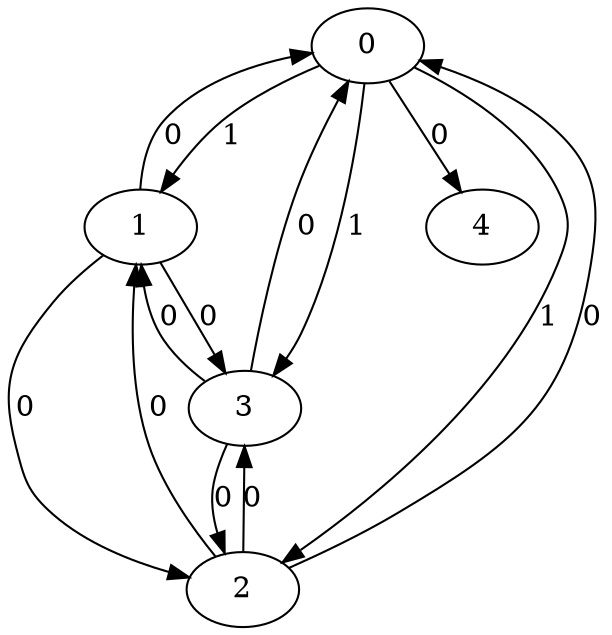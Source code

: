 // Source:5481 Canonical: -1 1 1 1 0 0 -1 0 0 -1 0 0 -1 0 -1 0 0 0 -1 -1 -1 -1 -1 -1 -1
digraph HRA_from_5481_graph_000 {
  0 -> 1 [label="1"];
  0 -> 2 [label="1"];
  0 -> 3 [label="1"];
  1 -> 0 [label="0"];
  1 -> 2 [label="0"];
  1 -> 3 [label="0"];
  2 -> 0 [label="0"];
  2 -> 1 [label="0"];
  2 -> 3 [label="0"];
  3 -> 0 [label="0"];
  3 -> 1 [label="0"];
  3 -> 2 [label="0"];
  0 -> 4 [label="0"];
}

// Source:5481 Canonical: -1 1 1 1 0 0 -1 0 0 -1 0 0 -1 0 -1 0 0 0 -1 -1 0 -1 -1 -1 -1
digraph HRA_from_5481_graph_001 {
  0 -> 1 [label="1"];
  0 -> 2 [label="1"];
  0 -> 3 [label="1"];
  1 -> 0 [label="0"];
  1 -> 2 [label="0"];
  1 -> 3 [label="0"];
  2 -> 0 [label="0"];
  2 -> 1 [label="0"];
  2 -> 3 [label="0"];
  3 -> 0 [label="0"];
  3 -> 1 [label="0"];
  3 -> 2 [label="0"];
  0 -> 4 [label="0"];
  4 -> 0 [label="0"];
}

// Source:5481 Canonical: -1 1 1 1 -1 0 -1 0 0 0 0 0 -1 0 -1 0 0 0 -1 -1 -1 -1 -1 -1 -1
digraph HRA_from_5481_graph_002 {
  0 -> 1 [label="1"];
  0 -> 2 [label="1"];
  0 -> 3 [label="1"];
  1 -> 0 [label="0"];
  1 -> 2 [label="0"];
  1 -> 3 [label="0"];
  2 -> 0 [label="0"];
  2 -> 1 [label="0"];
  2 -> 3 [label="0"];
  3 -> 0 [label="0"];
  3 -> 1 [label="0"];
  3 -> 2 [label="0"];
  1 -> 4 [label="0"];
}

// Source:5481 Canonical: -1 1 1 1 0 0 -1 0 0 0 0 0 -1 0 -1 0 0 0 -1 -1 -1 -1 -1 -1 -1
digraph HRA_from_5481_graph_003 {
  0 -> 1 [label="1"];
  0 -> 2 [label="1"];
  0 -> 3 [label="1"];
  1 -> 0 [label="0"];
  1 -> 2 [label="0"];
  1 -> 3 [label="0"];
  2 -> 0 [label="0"];
  2 -> 1 [label="0"];
  2 -> 3 [label="0"];
  3 -> 0 [label="0"];
  3 -> 1 [label="0"];
  3 -> 2 [label="0"];
  0 -> 4 [label="0"];
  1 -> 4 [label="0"];
}

// Source:5481 Canonical: -1 1 1 1 -1 0 -1 0 0 0 0 0 -1 0 -1 0 0 0 -1 -1 0 -1 -1 -1 -1
digraph HRA_from_5481_graph_004 {
  0 -> 1 [label="1"];
  0 -> 2 [label="1"];
  0 -> 3 [label="1"];
  1 -> 0 [label="0"];
  1 -> 2 [label="0"];
  1 -> 3 [label="0"];
  2 -> 0 [label="0"];
  2 -> 1 [label="0"];
  2 -> 3 [label="0"];
  3 -> 0 [label="0"];
  3 -> 1 [label="0"];
  3 -> 2 [label="0"];
  4 -> 0 [label="0"];
  1 -> 4 [label="0"];
}

// Source:5481 Canonical: -1 1 1 1 0 0 -1 0 0 0 0 0 -1 0 -1 0 0 0 -1 -1 0 -1 -1 -1 -1
digraph HRA_from_5481_graph_005 {
  0 -> 1 [label="1"];
  0 -> 2 [label="1"];
  0 -> 3 [label="1"];
  1 -> 0 [label="0"];
  1 -> 2 [label="0"];
  1 -> 3 [label="0"];
  2 -> 0 [label="0"];
  2 -> 1 [label="0"];
  2 -> 3 [label="0"];
  3 -> 0 [label="0"];
  3 -> 1 [label="0"];
  3 -> 2 [label="0"];
  0 -> 4 [label="0"];
  4 -> 0 [label="0"];
  1 -> 4 [label="0"];
}

// Source:5481 Canonical: -1 1 1 1 0 0 -1 0 0 -1 0 0 -1 0 -1 0 0 0 -1 -1 -1 0 -1 -1 -1
digraph HRA_from_5481_graph_006 {
  0 -> 1 [label="1"];
  0 -> 2 [label="1"];
  0 -> 3 [label="1"];
  1 -> 0 [label="0"];
  1 -> 2 [label="0"];
  1 -> 3 [label="0"];
  2 -> 0 [label="0"];
  2 -> 1 [label="0"];
  2 -> 3 [label="0"];
  3 -> 0 [label="0"];
  3 -> 1 [label="0"];
  3 -> 2 [label="0"];
  0 -> 4 [label="0"];
  4 -> 1 [label="0"];
}

// Source:5481 Canonical: -1 1 1 1 0 0 -1 0 0 -1 0 0 -1 0 -1 0 0 0 -1 -1 0 0 -1 -1 -1
digraph HRA_from_5481_graph_007 {
  0 -> 1 [label="1"];
  0 -> 2 [label="1"];
  0 -> 3 [label="1"];
  1 -> 0 [label="0"];
  1 -> 2 [label="0"];
  1 -> 3 [label="0"];
  2 -> 0 [label="0"];
  2 -> 1 [label="0"];
  2 -> 3 [label="0"];
  3 -> 0 [label="0"];
  3 -> 1 [label="0"];
  3 -> 2 [label="0"];
  0 -> 4 [label="0"];
  4 -> 0 [label="0"];
  4 -> 1 [label="0"];
}

// Source:5481 Canonical: -1 1 1 1 -1 0 -1 0 0 0 0 0 -1 0 -1 0 0 0 -1 -1 -1 0 -1 -1 -1
digraph HRA_from_5481_graph_008 {
  0 -> 1 [label="1"];
  0 -> 2 [label="1"];
  0 -> 3 [label="1"];
  1 -> 0 [label="0"];
  1 -> 2 [label="0"];
  1 -> 3 [label="0"];
  2 -> 0 [label="0"];
  2 -> 1 [label="0"];
  2 -> 3 [label="0"];
  3 -> 0 [label="0"];
  3 -> 1 [label="0"];
  3 -> 2 [label="0"];
  1 -> 4 [label="0"];
  4 -> 1 [label="0"];
}

// Source:5481 Canonical: -1 1 1 1 0 0 -1 0 0 0 0 0 -1 0 -1 0 0 0 -1 -1 -1 0 -1 -1 -1
digraph HRA_from_5481_graph_009 {
  0 -> 1 [label="1"];
  0 -> 2 [label="1"];
  0 -> 3 [label="1"];
  1 -> 0 [label="0"];
  1 -> 2 [label="0"];
  1 -> 3 [label="0"];
  2 -> 0 [label="0"];
  2 -> 1 [label="0"];
  2 -> 3 [label="0"];
  3 -> 0 [label="0"];
  3 -> 1 [label="0"];
  3 -> 2 [label="0"];
  0 -> 4 [label="0"];
  1 -> 4 [label="0"];
  4 -> 1 [label="0"];
}

// Source:5481 Canonical: -1 1 1 1 -1 0 -1 0 0 0 0 0 -1 0 -1 0 0 0 -1 -1 0 0 -1 -1 -1
digraph HRA_from_5481_graph_010 {
  0 -> 1 [label="1"];
  0 -> 2 [label="1"];
  0 -> 3 [label="1"];
  1 -> 0 [label="0"];
  1 -> 2 [label="0"];
  1 -> 3 [label="0"];
  2 -> 0 [label="0"];
  2 -> 1 [label="0"];
  2 -> 3 [label="0"];
  3 -> 0 [label="0"];
  3 -> 1 [label="0"];
  3 -> 2 [label="0"];
  4 -> 0 [label="0"];
  1 -> 4 [label="0"];
  4 -> 1 [label="0"];
}

// Source:5481 Canonical: -1 1 1 1 0 0 -1 0 0 0 0 0 -1 0 -1 0 0 0 -1 -1 0 0 -1 -1 -1
digraph HRA_from_5481_graph_011 {
  0 -> 1 [label="1"];
  0 -> 2 [label="1"];
  0 -> 3 [label="1"];
  1 -> 0 [label="0"];
  1 -> 2 [label="0"];
  1 -> 3 [label="0"];
  2 -> 0 [label="0"];
  2 -> 1 [label="0"];
  2 -> 3 [label="0"];
  3 -> 0 [label="0"];
  3 -> 1 [label="0"];
  3 -> 2 [label="0"];
  0 -> 4 [label="0"];
  4 -> 0 [label="0"];
  1 -> 4 [label="0"];
  4 -> 1 [label="0"];
}

// Source:5481 Canonical: -1 1 1 1 -1 0 -1 0 0 -1 0 0 -1 0 0 0 0 0 -1 -1 -1 -1 -1 -1 -1
digraph HRA_from_5481_graph_012 {
  0 -> 1 [label="1"];
  0 -> 2 [label="1"];
  0 -> 3 [label="1"];
  1 -> 0 [label="0"];
  1 -> 2 [label="0"];
  1 -> 3 [label="0"];
  2 -> 0 [label="0"];
  2 -> 1 [label="0"];
  2 -> 3 [label="0"];
  3 -> 0 [label="0"];
  3 -> 1 [label="0"];
  3 -> 2 [label="0"];
  2 -> 4 [label="0"];
}

// Source:5481 Canonical: -1 1 1 1 0 0 -1 0 0 -1 0 0 -1 0 0 0 0 0 -1 -1 -1 -1 -1 -1 -1
digraph HRA_from_5481_graph_013 {
  0 -> 1 [label="1"];
  0 -> 2 [label="1"];
  0 -> 3 [label="1"];
  1 -> 0 [label="0"];
  1 -> 2 [label="0"];
  1 -> 3 [label="0"];
  2 -> 0 [label="0"];
  2 -> 1 [label="0"];
  2 -> 3 [label="0"];
  3 -> 0 [label="0"];
  3 -> 1 [label="0"];
  3 -> 2 [label="0"];
  0 -> 4 [label="0"];
  2 -> 4 [label="0"];
}

// Source:5481 Canonical: -1 1 1 1 -1 0 -1 0 0 -1 0 0 -1 0 0 0 0 0 -1 -1 0 -1 -1 -1 -1
digraph HRA_from_5481_graph_014 {
  0 -> 1 [label="1"];
  0 -> 2 [label="1"];
  0 -> 3 [label="1"];
  1 -> 0 [label="0"];
  1 -> 2 [label="0"];
  1 -> 3 [label="0"];
  2 -> 0 [label="0"];
  2 -> 1 [label="0"];
  2 -> 3 [label="0"];
  3 -> 0 [label="0"];
  3 -> 1 [label="0"];
  3 -> 2 [label="0"];
  4 -> 0 [label="0"];
  2 -> 4 [label="0"];
}

// Source:5481 Canonical: -1 1 1 1 0 0 -1 0 0 -1 0 0 -1 0 0 0 0 0 -1 -1 0 -1 -1 -1 -1
digraph HRA_from_5481_graph_015 {
  0 -> 1 [label="1"];
  0 -> 2 [label="1"];
  0 -> 3 [label="1"];
  1 -> 0 [label="0"];
  1 -> 2 [label="0"];
  1 -> 3 [label="0"];
  2 -> 0 [label="0"];
  2 -> 1 [label="0"];
  2 -> 3 [label="0"];
  3 -> 0 [label="0"];
  3 -> 1 [label="0"];
  3 -> 2 [label="0"];
  0 -> 4 [label="0"];
  4 -> 0 [label="0"];
  2 -> 4 [label="0"];
}

// Source:5481 Canonical: -1 1 1 1 -1 0 -1 0 0 0 0 0 -1 0 0 0 0 0 -1 -1 -1 -1 -1 -1 -1
digraph HRA_from_5481_graph_016 {
  0 -> 1 [label="1"];
  0 -> 2 [label="1"];
  0 -> 3 [label="1"];
  1 -> 0 [label="0"];
  1 -> 2 [label="0"];
  1 -> 3 [label="0"];
  2 -> 0 [label="0"];
  2 -> 1 [label="0"];
  2 -> 3 [label="0"];
  3 -> 0 [label="0"];
  3 -> 1 [label="0"];
  3 -> 2 [label="0"];
  1 -> 4 [label="0"];
  2 -> 4 [label="0"];
}

// Source:5481 Canonical: -1 1 1 1 0 0 -1 0 0 0 0 0 -1 0 0 0 0 0 -1 -1 -1 -1 -1 -1 -1
digraph HRA_from_5481_graph_017 {
  0 -> 1 [label="1"];
  0 -> 2 [label="1"];
  0 -> 3 [label="1"];
  1 -> 0 [label="0"];
  1 -> 2 [label="0"];
  1 -> 3 [label="0"];
  2 -> 0 [label="0"];
  2 -> 1 [label="0"];
  2 -> 3 [label="0"];
  3 -> 0 [label="0"];
  3 -> 1 [label="0"];
  3 -> 2 [label="0"];
  0 -> 4 [label="0"];
  1 -> 4 [label="0"];
  2 -> 4 [label="0"];
}

// Source:5481 Canonical: -1 1 1 1 -1 0 -1 0 0 0 0 0 -1 0 0 0 0 0 -1 -1 0 -1 -1 -1 -1
digraph HRA_from_5481_graph_018 {
  0 -> 1 [label="1"];
  0 -> 2 [label="1"];
  0 -> 3 [label="1"];
  1 -> 0 [label="0"];
  1 -> 2 [label="0"];
  1 -> 3 [label="0"];
  2 -> 0 [label="0"];
  2 -> 1 [label="0"];
  2 -> 3 [label="0"];
  3 -> 0 [label="0"];
  3 -> 1 [label="0"];
  3 -> 2 [label="0"];
  4 -> 0 [label="0"];
  1 -> 4 [label="0"];
  2 -> 4 [label="0"];
}

// Source:5481 Canonical: -1 1 1 1 0 0 -1 0 0 0 0 0 -1 0 0 0 0 0 -1 -1 0 -1 -1 -1 -1
digraph HRA_from_5481_graph_019 {
  0 -> 1 [label="1"];
  0 -> 2 [label="1"];
  0 -> 3 [label="1"];
  1 -> 0 [label="0"];
  1 -> 2 [label="0"];
  1 -> 3 [label="0"];
  2 -> 0 [label="0"];
  2 -> 1 [label="0"];
  2 -> 3 [label="0"];
  3 -> 0 [label="0"];
  3 -> 1 [label="0"];
  3 -> 2 [label="0"];
  0 -> 4 [label="0"];
  4 -> 0 [label="0"];
  1 -> 4 [label="0"];
  2 -> 4 [label="0"];
}

// Source:5481 Canonical: -1 1 1 1 -1 0 -1 0 0 -1 0 0 -1 0 0 0 0 0 -1 -1 -1 0 -1 -1 -1
digraph HRA_from_5481_graph_020 {
  0 -> 1 [label="1"];
  0 -> 2 [label="1"];
  0 -> 3 [label="1"];
  1 -> 0 [label="0"];
  1 -> 2 [label="0"];
  1 -> 3 [label="0"];
  2 -> 0 [label="0"];
  2 -> 1 [label="0"];
  2 -> 3 [label="0"];
  3 -> 0 [label="0"];
  3 -> 1 [label="0"];
  3 -> 2 [label="0"];
  4 -> 1 [label="0"];
  2 -> 4 [label="0"];
}

// Source:5481 Canonical: -1 1 1 1 0 0 -1 0 0 -1 0 0 -1 0 0 0 0 0 -1 -1 -1 0 -1 -1 -1
digraph HRA_from_5481_graph_021 {
  0 -> 1 [label="1"];
  0 -> 2 [label="1"];
  0 -> 3 [label="1"];
  1 -> 0 [label="0"];
  1 -> 2 [label="0"];
  1 -> 3 [label="0"];
  2 -> 0 [label="0"];
  2 -> 1 [label="0"];
  2 -> 3 [label="0"];
  3 -> 0 [label="0"];
  3 -> 1 [label="0"];
  3 -> 2 [label="0"];
  0 -> 4 [label="0"];
  4 -> 1 [label="0"];
  2 -> 4 [label="0"];
}

// Source:5481 Canonical: -1 1 1 1 -1 0 -1 0 0 -1 0 0 -1 0 0 0 0 0 -1 -1 0 0 -1 -1 -1
digraph HRA_from_5481_graph_022 {
  0 -> 1 [label="1"];
  0 -> 2 [label="1"];
  0 -> 3 [label="1"];
  1 -> 0 [label="0"];
  1 -> 2 [label="0"];
  1 -> 3 [label="0"];
  2 -> 0 [label="0"];
  2 -> 1 [label="0"];
  2 -> 3 [label="0"];
  3 -> 0 [label="0"];
  3 -> 1 [label="0"];
  3 -> 2 [label="0"];
  4 -> 0 [label="0"];
  4 -> 1 [label="0"];
  2 -> 4 [label="0"];
}

// Source:5481 Canonical: -1 1 1 1 0 0 -1 0 0 -1 0 0 -1 0 0 0 0 0 -1 -1 0 0 -1 -1 -1
digraph HRA_from_5481_graph_023 {
  0 -> 1 [label="1"];
  0 -> 2 [label="1"];
  0 -> 3 [label="1"];
  1 -> 0 [label="0"];
  1 -> 2 [label="0"];
  1 -> 3 [label="0"];
  2 -> 0 [label="0"];
  2 -> 1 [label="0"];
  2 -> 3 [label="0"];
  3 -> 0 [label="0"];
  3 -> 1 [label="0"];
  3 -> 2 [label="0"];
  0 -> 4 [label="0"];
  4 -> 0 [label="0"];
  4 -> 1 [label="0"];
  2 -> 4 [label="0"];
}

// Source:5481 Canonical: -1 1 1 1 -1 0 -1 0 0 0 0 0 -1 0 0 0 0 0 -1 -1 -1 0 -1 -1 -1
digraph HRA_from_5481_graph_024 {
  0 -> 1 [label="1"];
  0 -> 2 [label="1"];
  0 -> 3 [label="1"];
  1 -> 0 [label="0"];
  1 -> 2 [label="0"];
  1 -> 3 [label="0"];
  2 -> 0 [label="0"];
  2 -> 1 [label="0"];
  2 -> 3 [label="0"];
  3 -> 0 [label="0"];
  3 -> 1 [label="0"];
  3 -> 2 [label="0"];
  1 -> 4 [label="0"];
  4 -> 1 [label="0"];
  2 -> 4 [label="0"];
}

// Source:5481 Canonical: -1 1 1 1 0 0 -1 0 0 0 0 0 -1 0 0 0 0 0 -1 -1 -1 0 -1 -1 -1
digraph HRA_from_5481_graph_025 {
  0 -> 1 [label="1"];
  0 -> 2 [label="1"];
  0 -> 3 [label="1"];
  1 -> 0 [label="0"];
  1 -> 2 [label="0"];
  1 -> 3 [label="0"];
  2 -> 0 [label="0"];
  2 -> 1 [label="0"];
  2 -> 3 [label="0"];
  3 -> 0 [label="0"];
  3 -> 1 [label="0"];
  3 -> 2 [label="0"];
  0 -> 4 [label="0"];
  1 -> 4 [label="0"];
  4 -> 1 [label="0"];
  2 -> 4 [label="0"];
}

// Source:5481 Canonical: -1 1 1 1 -1 0 -1 0 0 0 0 0 -1 0 0 0 0 0 -1 -1 0 0 -1 -1 -1
digraph HRA_from_5481_graph_026 {
  0 -> 1 [label="1"];
  0 -> 2 [label="1"];
  0 -> 3 [label="1"];
  1 -> 0 [label="0"];
  1 -> 2 [label="0"];
  1 -> 3 [label="0"];
  2 -> 0 [label="0"];
  2 -> 1 [label="0"];
  2 -> 3 [label="0"];
  3 -> 0 [label="0"];
  3 -> 1 [label="0"];
  3 -> 2 [label="0"];
  4 -> 0 [label="0"];
  1 -> 4 [label="0"];
  4 -> 1 [label="0"];
  2 -> 4 [label="0"];
}

// Source:5481 Canonical: -1 1 1 1 0 0 -1 0 0 0 0 0 -1 0 0 0 0 0 -1 -1 0 0 -1 -1 -1
digraph HRA_from_5481_graph_027 {
  0 -> 1 [label="1"];
  0 -> 2 [label="1"];
  0 -> 3 [label="1"];
  1 -> 0 [label="0"];
  1 -> 2 [label="0"];
  1 -> 3 [label="0"];
  2 -> 0 [label="0"];
  2 -> 1 [label="0"];
  2 -> 3 [label="0"];
  3 -> 0 [label="0"];
  3 -> 1 [label="0"];
  3 -> 2 [label="0"];
  0 -> 4 [label="0"];
  4 -> 0 [label="0"];
  1 -> 4 [label="0"];
  4 -> 1 [label="0"];
  2 -> 4 [label="0"];
}

// Source:5481 Canonical: -1 1 1 1 0 0 -1 0 0 -1 0 0 -1 0 -1 0 0 0 -1 -1 -1 -1 0 -1 -1
digraph HRA_from_5481_graph_028 {
  0 -> 1 [label="1"];
  0 -> 2 [label="1"];
  0 -> 3 [label="1"];
  1 -> 0 [label="0"];
  1 -> 2 [label="0"];
  1 -> 3 [label="0"];
  2 -> 0 [label="0"];
  2 -> 1 [label="0"];
  2 -> 3 [label="0"];
  3 -> 0 [label="0"];
  3 -> 1 [label="0"];
  3 -> 2 [label="0"];
  0 -> 4 [label="0"];
  4 -> 2 [label="0"];
}

// Source:5481 Canonical: -1 1 1 1 0 0 -1 0 0 -1 0 0 -1 0 -1 0 0 0 -1 -1 0 -1 0 -1 -1
digraph HRA_from_5481_graph_029 {
  0 -> 1 [label="1"];
  0 -> 2 [label="1"];
  0 -> 3 [label="1"];
  1 -> 0 [label="0"];
  1 -> 2 [label="0"];
  1 -> 3 [label="0"];
  2 -> 0 [label="0"];
  2 -> 1 [label="0"];
  2 -> 3 [label="0"];
  3 -> 0 [label="0"];
  3 -> 1 [label="0"];
  3 -> 2 [label="0"];
  0 -> 4 [label="0"];
  4 -> 0 [label="0"];
  4 -> 2 [label="0"];
}

// Source:5481 Canonical: -1 1 1 1 -1 0 -1 0 0 0 0 0 -1 0 -1 0 0 0 -1 -1 -1 -1 0 -1 -1
digraph HRA_from_5481_graph_030 {
  0 -> 1 [label="1"];
  0 -> 2 [label="1"];
  0 -> 3 [label="1"];
  1 -> 0 [label="0"];
  1 -> 2 [label="0"];
  1 -> 3 [label="0"];
  2 -> 0 [label="0"];
  2 -> 1 [label="0"];
  2 -> 3 [label="0"];
  3 -> 0 [label="0"];
  3 -> 1 [label="0"];
  3 -> 2 [label="0"];
  1 -> 4 [label="0"];
  4 -> 2 [label="0"];
}

// Source:5481 Canonical: -1 1 1 1 0 0 -1 0 0 0 0 0 -1 0 -1 0 0 0 -1 -1 -1 -1 0 -1 -1
digraph HRA_from_5481_graph_031 {
  0 -> 1 [label="1"];
  0 -> 2 [label="1"];
  0 -> 3 [label="1"];
  1 -> 0 [label="0"];
  1 -> 2 [label="0"];
  1 -> 3 [label="0"];
  2 -> 0 [label="0"];
  2 -> 1 [label="0"];
  2 -> 3 [label="0"];
  3 -> 0 [label="0"];
  3 -> 1 [label="0"];
  3 -> 2 [label="0"];
  0 -> 4 [label="0"];
  1 -> 4 [label="0"];
  4 -> 2 [label="0"];
}

// Source:5481 Canonical: -1 1 1 1 -1 0 -1 0 0 0 0 0 -1 0 -1 0 0 0 -1 -1 0 -1 0 -1 -1
digraph HRA_from_5481_graph_032 {
  0 -> 1 [label="1"];
  0 -> 2 [label="1"];
  0 -> 3 [label="1"];
  1 -> 0 [label="0"];
  1 -> 2 [label="0"];
  1 -> 3 [label="0"];
  2 -> 0 [label="0"];
  2 -> 1 [label="0"];
  2 -> 3 [label="0"];
  3 -> 0 [label="0"];
  3 -> 1 [label="0"];
  3 -> 2 [label="0"];
  4 -> 0 [label="0"];
  1 -> 4 [label="0"];
  4 -> 2 [label="0"];
}

// Source:5481 Canonical: -1 1 1 1 0 0 -1 0 0 0 0 0 -1 0 -1 0 0 0 -1 -1 0 -1 0 -1 -1
digraph HRA_from_5481_graph_033 {
  0 -> 1 [label="1"];
  0 -> 2 [label="1"];
  0 -> 3 [label="1"];
  1 -> 0 [label="0"];
  1 -> 2 [label="0"];
  1 -> 3 [label="0"];
  2 -> 0 [label="0"];
  2 -> 1 [label="0"];
  2 -> 3 [label="0"];
  3 -> 0 [label="0"];
  3 -> 1 [label="0"];
  3 -> 2 [label="0"];
  0 -> 4 [label="0"];
  4 -> 0 [label="0"];
  1 -> 4 [label="0"];
  4 -> 2 [label="0"];
}

// Source:5481 Canonical: -1 1 1 1 0 0 -1 0 0 -1 0 0 -1 0 -1 0 0 0 -1 -1 -1 0 0 -1 -1
digraph HRA_from_5481_graph_034 {
  0 -> 1 [label="1"];
  0 -> 2 [label="1"];
  0 -> 3 [label="1"];
  1 -> 0 [label="0"];
  1 -> 2 [label="0"];
  1 -> 3 [label="0"];
  2 -> 0 [label="0"];
  2 -> 1 [label="0"];
  2 -> 3 [label="0"];
  3 -> 0 [label="0"];
  3 -> 1 [label="0"];
  3 -> 2 [label="0"];
  0 -> 4 [label="0"];
  4 -> 1 [label="0"];
  4 -> 2 [label="0"];
}

// Source:5481 Canonical: -1 1 1 1 0 0 -1 0 0 -1 0 0 -1 0 -1 0 0 0 -1 -1 0 0 0 -1 -1
digraph HRA_from_5481_graph_035 {
  0 -> 1 [label="1"];
  0 -> 2 [label="1"];
  0 -> 3 [label="1"];
  1 -> 0 [label="0"];
  1 -> 2 [label="0"];
  1 -> 3 [label="0"];
  2 -> 0 [label="0"];
  2 -> 1 [label="0"];
  2 -> 3 [label="0"];
  3 -> 0 [label="0"];
  3 -> 1 [label="0"];
  3 -> 2 [label="0"];
  0 -> 4 [label="0"];
  4 -> 0 [label="0"];
  4 -> 1 [label="0"];
  4 -> 2 [label="0"];
}

// Source:5481 Canonical: -1 1 1 1 -1 0 -1 0 0 0 0 0 -1 0 -1 0 0 0 -1 -1 -1 0 0 -1 -1
digraph HRA_from_5481_graph_036 {
  0 -> 1 [label="1"];
  0 -> 2 [label="1"];
  0 -> 3 [label="1"];
  1 -> 0 [label="0"];
  1 -> 2 [label="0"];
  1 -> 3 [label="0"];
  2 -> 0 [label="0"];
  2 -> 1 [label="0"];
  2 -> 3 [label="0"];
  3 -> 0 [label="0"];
  3 -> 1 [label="0"];
  3 -> 2 [label="0"];
  1 -> 4 [label="0"];
  4 -> 1 [label="0"];
  4 -> 2 [label="0"];
}

// Source:5481 Canonical: -1 1 1 1 0 0 -1 0 0 0 0 0 -1 0 -1 0 0 0 -1 -1 -1 0 0 -1 -1
digraph HRA_from_5481_graph_037 {
  0 -> 1 [label="1"];
  0 -> 2 [label="1"];
  0 -> 3 [label="1"];
  1 -> 0 [label="0"];
  1 -> 2 [label="0"];
  1 -> 3 [label="0"];
  2 -> 0 [label="0"];
  2 -> 1 [label="0"];
  2 -> 3 [label="0"];
  3 -> 0 [label="0"];
  3 -> 1 [label="0"];
  3 -> 2 [label="0"];
  0 -> 4 [label="0"];
  1 -> 4 [label="0"];
  4 -> 1 [label="0"];
  4 -> 2 [label="0"];
}

// Source:5481 Canonical: -1 1 1 1 -1 0 -1 0 0 0 0 0 -1 0 -1 0 0 0 -1 -1 0 0 0 -1 -1
digraph HRA_from_5481_graph_038 {
  0 -> 1 [label="1"];
  0 -> 2 [label="1"];
  0 -> 3 [label="1"];
  1 -> 0 [label="0"];
  1 -> 2 [label="0"];
  1 -> 3 [label="0"];
  2 -> 0 [label="0"];
  2 -> 1 [label="0"];
  2 -> 3 [label="0"];
  3 -> 0 [label="0"];
  3 -> 1 [label="0"];
  3 -> 2 [label="0"];
  4 -> 0 [label="0"];
  1 -> 4 [label="0"];
  4 -> 1 [label="0"];
  4 -> 2 [label="0"];
}

// Source:5481 Canonical: -1 1 1 1 0 0 -1 0 0 0 0 0 -1 0 -1 0 0 0 -1 -1 0 0 0 -1 -1
digraph HRA_from_5481_graph_039 {
  0 -> 1 [label="1"];
  0 -> 2 [label="1"];
  0 -> 3 [label="1"];
  1 -> 0 [label="0"];
  1 -> 2 [label="0"];
  1 -> 3 [label="0"];
  2 -> 0 [label="0"];
  2 -> 1 [label="0"];
  2 -> 3 [label="0"];
  3 -> 0 [label="0"];
  3 -> 1 [label="0"];
  3 -> 2 [label="0"];
  0 -> 4 [label="0"];
  4 -> 0 [label="0"];
  1 -> 4 [label="0"];
  4 -> 1 [label="0"];
  4 -> 2 [label="0"];
}

// Source:5481 Canonical: -1 1 1 1 -1 0 -1 0 0 -1 0 0 -1 0 0 0 0 0 -1 -1 -1 -1 0 -1 -1
digraph HRA_from_5481_graph_040 {
  0 -> 1 [label="1"];
  0 -> 2 [label="1"];
  0 -> 3 [label="1"];
  1 -> 0 [label="0"];
  1 -> 2 [label="0"];
  1 -> 3 [label="0"];
  2 -> 0 [label="0"];
  2 -> 1 [label="0"];
  2 -> 3 [label="0"];
  3 -> 0 [label="0"];
  3 -> 1 [label="0"];
  3 -> 2 [label="0"];
  2 -> 4 [label="0"];
  4 -> 2 [label="0"];
}

// Source:5481 Canonical: -1 1 1 1 0 0 -1 0 0 -1 0 0 -1 0 0 0 0 0 -1 -1 -1 -1 0 -1 -1
digraph HRA_from_5481_graph_041 {
  0 -> 1 [label="1"];
  0 -> 2 [label="1"];
  0 -> 3 [label="1"];
  1 -> 0 [label="0"];
  1 -> 2 [label="0"];
  1 -> 3 [label="0"];
  2 -> 0 [label="0"];
  2 -> 1 [label="0"];
  2 -> 3 [label="0"];
  3 -> 0 [label="0"];
  3 -> 1 [label="0"];
  3 -> 2 [label="0"];
  0 -> 4 [label="0"];
  2 -> 4 [label="0"];
  4 -> 2 [label="0"];
}

// Source:5481 Canonical: -1 1 1 1 -1 0 -1 0 0 -1 0 0 -1 0 0 0 0 0 -1 -1 0 -1 0 -1 -1
digraph HRA_from_5481_graph_042 {
  0 -> 1 [label="1"];
  0 -> 2 [label="1"];
  0 -> 3 [label="1"];
  1 -> 0 [label="0"];
  1 -> 2 [label="0"];
  1 -> 3 [label="0"];
  2 -> 0 [label="0"];
  2 -> 1 [label="0"];
  2 -> 3 [label="0"];
  3 -> 0 [label="0"];
  3 -> 1 [label="0"];
  3 -> 2 [label="0"];
  4 -> 0 [label="0"];
  2 -> 4 [label="0"];
  4 -> 2 [label="0"];
}

// Source:5481 Canonical: -1 1 1 1 0 0 -1 0 0 -1 0 0 -1 0 0 0 0 0 -1 -1 0 -1 0 -1 -1
digraph HRA_from_5481_graph_043 {
  0 -> 1 [label="1"];
  0 -> 2 [label="1"];
  0 -> 3 [label="1"];
  1 -> 0 [label="0"];
  1 -> 2 [label="0"];
  1 -> 3 [label="0"];
  2 -> 0 [label="0"];
  2 -> 1 [label="0"];
  2 -> 3 [label="0"];
  3 -> 0 [label="0"];
  3 -> 1 [label="0"];
  3 -> 2 [label="0"];
  0 -> 4 [label="0"];
  4 -> 0 [label="0"];
  2 -> 4 [label="0"];
  4 -> 2 [label="0"];
}

// Source:5481 Canonical: -1 1 1 1 -1 0 -1 0 0 0 0 0 -1 0 0 0 0 0 -1 -1 -1 -1 0 -1 -1
digraph HRA_from_5481_graph_044 {
  0 -> 1 [label="1"];
  0 -> 2 [label="1"];
  0 -> 3 [label="1"];
  1 -> 0 [label="0"];
  1 -> 2 [label="0"];
  1 -> 3 [label="0"];
  2 -> 0 [label="0"];
  2 -> 1 [label="0"];
  2 -> 3 [label="0"];
  3 -> 0 [label="0"];
  3 -> 1 [label="0"];
  3 -> 2 [label="0"];
  1 -> 4 [label="0"];
  2 -> 4 [label="0"];
  4 -> 2 [label="0"];
}

// Source:5481 Canonical: -1 1 1 1 0 0 -1 0 0 0 0 0 -1 0 0 0 0 0 -1 -1 -1 -1 0 -1 -1
digraph HRA_from_5481_graph_045 {
  0 -> 1 [label="1"];
  0 -> 2 [label="1"];
  0 -> 3 [label="1"];
  1 -> 0 [label="0"];
  1 -> 2 [label="0"];
  1 -> 3 [label="0"];
  2 -> 0 [label="0"];
  2 -> 1 [label="0"];
  2 -> 3 [label="0"];
  3 -> 0 [label="0"];
  3 -> 1 [label="0"];
  3 -> 2 [label="0"];
  0 -> 4 [label="0"];
  1 -> 4 [label="0"];
  2 -> 4 [label="0"];
  4 -> 2 [label="0"];
}

// Source:5481 Canonical: -1 1 1 1 -1 0 -1 0 0 0 0 0 -1 0 0 0 0 0 -1 -1 0 -1 0 -1 -1
digraph HRA_from_5481_graph_046 {
  0 -> 1 [label="1"];
  0 -> 2 [label="1"];
  0 -> 3 [label="1"];
  1 -> 0 [label="0"];
  1 -> 2 [label="0"];
  1 -> 3 [label="0"];
  2 -> 0 [label="0"];
  2 -> 1 [label="0"];
  2 -> 3 [label="0"];
  3 -> 0 [label="0"];
  3 -> 1 [label="0"];
  3 -> 2 [label="0"];
  4 -> 0 [label="0"];
  1 -> 4 [label="0"];
  2 -> 4 [label="0"];
  4 -> 2 [label="0"];
}

// Source:5481 Canonical: -1 1 1 1 0 0 -1 0 0 0 0 0 -1 0 0 0 0 0 -1 -1 0 -1 0 -1 -1
digraph HRA_from_5481_graph_047 {
  0 -> 1 [label="1"];
  0 -> 2 [label="1"];
  0 -> 3 [label="1"];
  1 -> 0 [label="0"];
  1 -> 2 [label="0"];
  1 -> 3 [label="0"];
  2 -> 0 [label="0"];
  2 -> 1 [label="0"];
  2 -> 3 [label="0"];
  3 -> 0 [label="0"];
  3 -> 1 [label="0"];
  3 -> 2 [label="0"];
  0 -> 4 [label="0"];
  4 -> 0 [label="0"];
  1 -> 4 [label="0"];
  2 -> 4 [label="0"];
  4 -> 2 [label="0"];
}

// Source:5481 Canonical: -1 1 1 1 -1 0 -1 0 0 -1 0 0 -1 0 0 0 0 0 -1 -1 -1 0 0 -1 -1
digraph HRA_from_5481_graph_048 {
  0 -> 1 [label="1"];
  0 -> 2 [label="1"];
  0 -> 3 [label="1"];
  1 -> 0 [label="0"];
  1 -> 2 [label="0"];
  1 -> 3 [label="0"];
  2 -> 0 [label="0"];
  2 -> 1 [label="0"];
  2 -> 3 [label="0"];
  3 -> 0 [label="0"];
  3 -> 1 [label="0"];
  3 -> 2 [label="0"];
  4 -> 1 [label="0"];
  2 -> 4 [label="0"];
  4 -> 2 [label="0"];
}

// Source:5481 Canonical: -1 1 1 1 0 0 -1 0 0 -1 0 0 -1 0 0 0 0 0 -1 -1 -1 0 0 -1 -1
digraph HRA_from_5481_graph_049 {
  0 -> 1 [label="1"];
  0 -> 2 [label="1"];
  0 -> 3 [label="1"];
  1 -> 0 [label="0"];
  1 -> 2 [label="0"];
  1 -> 3 [label="0"];
  2 -> 0 [label="0"];
  2 -> 1 [label="0"];
  2 -> 3 [label="0"];
  3 -> 0 [label="0"];
  3 -> 1 [label="0"];
  3 -> 2 [label="0"];
  0 -> 4 [label="0"];
  4 -> 1 [label="0"];
  2 -> 4 [label="0"];
  4 -> 2 [label="0"];
}

// Source:5481 Canonical: -1 1 1 1 -1 0 -1 0 0 -1 0 0 -1 0 0 0 0 0 -1 -1 0 0 0 -1 -1
digraph HRA_from_5481_graph_050 {
  0 -> 1 [label="1"];
  0 -> 2 [label="1"];
  0 -> 3 [label="1"];
  1 -> 0 [label="0"];
  1 -> 2 [label="0"];
  1 -> 3 [label="0"];
  2 -> 0 [label="0"];
  2 -> 1 [label="0"];
  2 -> 3 [label="0"];
  3 -> 0 [label="0"];
  3 -> 1 [label="0"];
  3 -> 2 [label="0"];
  4 -> 0 [label="0"];
  4 -> 1 [label="0"];
  2 -> 4 [label="0"];
  4 -> 2 [label="0"];
}

// Source:5481 Canonical: -1 1 1 1 0 0 -1 0 0 -1 0 0 -1 0 0 0 0 0 -1 -1 0 0 0 -1 -1
digraph HRA_from_5481_graph_051 {
  0 -> 1 [label="1"];
  0 -> 2 [label="1"];
  0 -> 3 [label="1"];
  1 -> 0 [label="0"];
  1 -> 2 [label="0"];
  1 -> 3 [label="0"];
  2 -> 0 [label="0"];
  2 -> 1 [label="0"];
  2 -> 3 [label="0"];
  3 -> 0 [label="0"];
  3 -> 1 [label="0"];
  3 -> 2 [label="0"];
  0 -> 4 [label="0"];
  4 -> 0 [label="0"];
  4 -> 1 [label="0"];
  2 -> 4 [label="0"];
  4 -> 2 [label="0"];
}

// Source:5481 Canonical: -1 1 1 1 -1 0 -1 0 0 0 0 0 -1 0 0 0 0 0 -1 -1 -1 0 0 -1 -1
digraph HRA_from_5481_graph_052 {
  0 -> 1 [label="1"];
  0 -> 2 [label="1"];
  0 -> 3 [label="1"];
  1 -> 0 [label="0"];
  1 -> 2 [label="0"];
  1 -> 3 [label="0"];
  2 -> 0 [label="0"];
  2 -> 1 [label="0"];
  2 -> 3 [label="0"];
  3 -> 0 [label="0"];
  3 -> 1 [label="0"];
  3 -> 2 [label="0"];
  1 -> 4 [label="0"];
  4 -> 1 [label="0"];
  2 -> 4 [label="0"];
  4 -> 2 [label="0"];
}

// Source:5481 Canonical: -1 1 1 1 0 0 -1 0 0 0 0 0 -1 0 0 0 0 0 -1 -1 -1 0 0 -1 -1
digraph HRA_from_5481_graph_053 {
  0 -> 1 [label="1"];
  0 -> 2 [label="1"];
  0 -> 3 [label="1"];
  1 -> 0 [label="0"];
  1 -> 2 [label="0"];
  1 -> 3 [label="0"];
  2 -> 0 [label="0"];
  2 -> 1 [label="0"];
  2 -> 3 [label="0"];
  3 -> 0 [label="0"];
  3 -> 1 [label="0"];
  3 -> 2 [label="0"];
  0 -> 4 [label="0"];
  1 -> 4 [label="0"];
  4 -> 1 [label="0"];
  2 -> 4 [label="0"];
  4 -> 2 [label="0"];
}

// Source:5481 Canonical: -1 1 1 1 -1 0 -1 0 0 0 0 0 -1 0 0 0 0 0 -1 -1 0 0 0 -1 -1
digraph HRA_from_5481_graph_054 {
  0 -> 1 [label="1"];
  0 -> 2 [label="1"];
  0 -> 3 [label="1"];
  1 -> 0 [label="0"];
  1 -> 2 [label="0"];
  1 -> 3 [label="0"];
  2 -> 0 [label="0"];
  2 -> 1 [label="0"];
  2 -> 3 [label="0"];
  3 -> 0 [label="0"];
  3 -> 1 [label="0"];
  3 -> 2 [label="0"];
  4 -> 0 [label="0"];
  1 -> 4 [label="0"];
  4 -> 1 [label="0"];
  2 -> 4 [label="0"];
  4 -> 2 [label="0"];
}

// Source:5481 Canonical: -1 1 1 1 0 0 -1 0 0 0 0 0 -1 0 0 0 0 0 -1 -1 0 0 0 -1 -1
digraph HRA_from_5481_graph_055 {
  0 -> 1 [label="1"];
  0 -> 2 [label="1"];
  0 -> 3 [label="1"];
  1 -> 0 [label="0"];
  1 -> 2 [label="0"];
  1 -> 3 [label="0"];
  2 -> 0 [label="0"];
  2 -> 1 [label="0"];
  2 -> 3 [label="0"];
  3 -> 0 [label="0"];
  3 -> 1 [label="0"];
  3 -> 2 [label="0"];
  0 -> 4 [label="0"];
  4 -> 0 [label="0"];
  1 -> 4 [label="0"];
  4 -> 1 [label="0"];
  2 -> 4 [label="0"];
  4 -> 2 [label="0"];
}

// Source:5481 Canonical: -1 1 1 1 -1 0 -1 0 0 -1 0 0 -1 0 -1 0 0 0 -1 0 -1 -1 -1 -1 -1
digraph HRA_from_5481_graph_056 {
  0 -> 1 [label="1"];
  0 -> 2 [label="1"];
  0 -> 3 [label="1"];
  1 -> 0 [label="0"];
  1 -> 2 [label="0"];
  1 -> 3 [label="0"];
  2 -> 0 [label="0"];
  2 -> 1 [label="0"];
  2 -> 3 [label="0"];
  3 -> 0 [label="0"];
  3 -> 1 [label="0"];
  3 -> 2 [label="0"];
  3 -> 4 [label="0"];
}

// Source:5481 Canonical: -1 1 1 1 0 0 -1 0 0 -1 0 0 -1 0 -1 0 0 0 -1 0 -1 -1 -1 -1 -1
digraph HRA_from_5481_graph_057 {
  0 -> 1 [label="1"];
  0 -> 2 [label="1"];
  0 -> 3 [label="1"];
  1 -> 0 [label="0"];
  1 -> 2 [label="0"];
  1 -> 3 [label="0"];
  2 -> 0 [label="0"];
  2 -> 1 [label="0"];
  2 -> 3 [label="0"];
  3 -> 0 [label="0"];
  3 -> 1 [label="0"];
  3 -> 2 [label="0"];
  0 -> 4 [label="0"];
  3 -> 4 [label="0"];
}

// Source:5481 Canonical: -1 1 1 1 -1 0 -1 0 0 -1 0 0 -1 0 -1 0 0 0 -1 0 0 -1 -1 -1 -1
digraph HRA_from_5481_graph_058 {
  0 -> 1 [label="1"];
  0 -> 2 [label="1"];
  0 -> 3 [label="1"];
  1 -> 0 [label="0"];
  1 -> 2 [label="0"];
  1 -> 3 [label="0"];
  2 -> 0 [label="0"];
  2 -> 1 [label="0"];
  2 -> 3 [label="0"];
  3 -> 0 [label="0"];
  3 -> 1 [label="0"];
  3 -> 2 [label="0"];
  4 -> 0 [label="0"];
  3 -> 4 [label="0"];
}

// Source:5481 Canonical: -1 1 1 1 0 0 -1 0 0 -1 0 0 -1 0 -1 0 0 0 -1 0 0 -1 -1 -1 -1
digraph HRA_from_5481_graph_059 {
  0 -> 1 [label="1"];
  0 -> 2 [label="1"];
  0 -> 3 [label="1"];
  1 -> 0 [label="0"];
  1 -> 2 [label="0"];
  1 -> 3 [label="0"];
  2 -> 0 [label="0"];
  2 -> 1 [label="0"];
  2 -> 3 [label="0"];
  3 -> 0 [label="0"];
  3 -> 1 [label="0"];
  3 -> 2 [label="0"];
  0 -> 4 [label="0"];
  4 -> 0 [label="0"];
  3 -> 4 [label="0"];
}

// Source:5481 Canonical: -1 1 1 1 -1 0 -1 0 0 0 0 0 -1 0 -1 0 0 0 -1 0 -1 -1 -1 -1 -1
digraph HRA_from_5481_graph_060 {
  0 -> 1 [label="1"];
  0 -> 2 [label="1"];
  0 -> 3 [label="1"];
  1 -> 0 [label="0"];
  1 -> 2 [label="0"];
  1 -> 3 [label="0"];
  2 -> 0 [label="0"];
  2 -> 1 [label="0"];
  2 -> 3 [label="0"];
  3 -> 0 [label="0"];
  3 -> 1 [label="0"];
  3 -> 2 [label="0"];
  1 -> 4 [label="0"];
  3 -> 4 [label="0"];
}

// Source:5481 Canonical: -1 1 1 1 0 0 -1 0 0 0 0 0 -1 0 -1 0 0 0 -1 0 -1 -1 -1 -1 -1
digraph HRA_from_5481_graph_061 {
  0 -> 1 [label="1"];
  0 -> 2 [label="1"];
  0 -> 3 [label="1"];
  1 -> 0 [label="0"];
  1 -> 2 [label="0"];
  1 -> 3 [label="0"];
  2 -> 0 [label="0"];
  2 -> 1 [label="0"];
  2 -> 3 [label="0"];
  3 -> 0 [label="0"];
  3 -> 1 [label="0"];
  3 -> 2 [label="0"];
  0 -> 4 [label="0"];
  1 -> 4 [label="0"];
  3 -> 4 [label="0"];
}

// Source:5481 Canonical: -1 1 1 1 -1 0 -1 0 0 0 0 0 -1 0 -1 0 0 0 -1 0 0 -1 -1 -1 -1
digraph HRA_from_5481_graph_062 {
  0 -> 1 [label="1"];
  0 -> 2 [label="1"];
  0 -> 3 [label="1"];
  1 -> 0 [label="0"];
  1 -> 2 [label="0"];
  1 -> 3 [label="0"];
  2 -> 0 [label="0"];
  2 -> 1 [label="0"];
  2 -> 3 [label="0"];
  3 -> 0 [label="0"];
  3 -> 1 [label="0"];
  3 -> 2 [label="0"];
  4 -> 0 [label="0"];
  1 -> 4 [label="0"];
  3 -> 4 [label="0"];
}

// Source:5481 Canonical: -1 1 1 1 0 0 -1 0 0 0 0 0 -1 0 -1 0 0 0 -1 0 0 -1 -1 -1 -1
digraph HRA_from_5481_graph_063 {
  0 -> 1 [label="1"];
  0 -> 2 [label="1"];
  0 -> 3 [label="1"];
  1 -> 0 [label="0"];
  1 -> 2 [label="0"];
  1 -> 3 [label="0"];
  2 -> 0 [label="0"];
  2 -> 1 [label="0"];
  2 -> 3 [label="0"];
  3 -> 0 [label="0"];
  3 -> 1 [label="0"];
  3 -> 2 [label="0"];
  0 -> 4 [label="0"];
  4 -> 0 [label="0"];
  1 -> 4 [label="0"];
  3 -> 4 [label="0"];
}

// Source:5481 Canonical: -1 1 1 1 -1 0 -1 0 0 -1 0 0 -1 0 -1 0 0 0 -1 0 -1 0 -1 -1 -1
digraph HRA_from_5481_graph_064 {
  0 -> 1 [label="1"];
  0 -> 2 [label="1"];
  0 -> 3 [label="1"];
  1 -> 0 [label="0"];
  1 -> 2 [label="0"];
  1 -> 3 [label="0"];
  2 -> 0 [label="0"];
  2 -> 1 [label="0"];
  2 -> 3 [label="0"];
  3 -> 0 [label="0"];
  3 -> 1 [label="0"];
  3 -> 2 [label="0"];
  4 -> 1 [label="0"];
  3 -> 4 [label="0"];
}

// Source:5481 Canonical: -1 1 1 1 0 0 -1 0 0 -1 0 0 -1 0 -1 0 0 0 -1 0 -1 0 -1 -1 -1
digraph HRA_from_5481_graph_065 {
  0 -> 1 [label="1"];
  0 -> 2 [label="1"];
  0 -> 3 [label="1"];
  1 -> 0 [label="0"];
  1 -> 2 [label="0"];
  1 -> 3 [label="0"];
  2 -> 0 [label="0"];
  2 -> 1 [label="0"];
  2 -> 3 [label="0"];
  3 -> 0 [label="0"];
  3 -> 1 [label="0"];
  3 -> 2 [label="0"];
  0 -> 4 [label="0"];
  4 -> 1 [label="0"];
  3 -> 4 [label="0"];
}

// Source:5481 Canonical: -1 1 1 1 -1 0 -1 0 0 -1 0 0 -1 0 -1 0 0 0 -1 0 0 0 -1 -1 -1
digraph HRA_from_5481_graph_066 {
  0 -> 1 [label="1"];
  0 -> 2 [label="1"];
  0 -> 3 [label="1"];
  1 -> 0 [label="0"];
  1 -> 2 [label="0"];
  1 -> 3 [label="0"];
  2 -> 0 [label="0"];
  2 -> 1 [label="0"];
  2 -> 3 [label="0"];
  3 -> 0 [label="0"];
  3 -> 1 [label="0"];
  3 -> 2 [label="0"];
  4 -> 0 [label="0"];
  4 -> 1 [label="0"];
  3 -> 4 [label="0"];
}

// Source:5481 Canonical: -1 1 1 1 0 0 -1 0 0 -1 0 0 -1 0 -1 0 0 0 -1 0 0 0 -1 -1 -1
digraph HRA_from_5481_graph_067 {
  0 -> 1 [label="1"];
  0 -> 2 [label="1"];
  0 -> 3 [label="1"];
  1 -> 0 [label="0"];
  1 -> 2 [label="0"];
  1 -> 3 [label="0"];
  2 -> 0 [label="0"];
  2 -> 1 [label="0"];
  2 -> 3 [label="0"];
  3 -> 0 [label="0"];
  3 -> 1 [label="0"];
  3 -> 2 [label="0"];
  0 -> 4 [label="0"];
  4 -> 0 [label="0"];
  4 -> 1 [label="0"];
  3 -> 4 [label="0"];
}

// Source:5481 Canonical: -1 1 1 1 -1 0 -1 0 0 0 0 0 -1 0 -1 0 0 0 -1 0 -1 0 -1 -1 -1
digraph HRA_from_5481_graph_068 {
  0 -> 1 [label="1"];
  0 -> 2 [label="1"];
  0 -> 3 [label="1"];
  1 -> 0 [label="0"];
  1 -> 2 [label="0"];
  1 -> 3 [label="0"];
  2 -> 0 [label="0"];
  2 -> 1 [label="0"];
  2 -> 3 [label="0"];
  3 -> 0 [label="0"];
  3 -> 1 [label="0"];
  3 -> 2 [label="0"];
  1 -> 4 [label="0"];
  4 -> 1 [label="0"];
  3 -> 4 [label="0"];
}

// Source:5481 Canonical: -1 1 1 1 0 0 -1 0 0 0 0 0 -1 0 -1 0 0 0 -1 0 -1 0 -1 -1 -1
digraph HRA_from_5481_graph_069 {
  0 -> 1 [label="1"];
  0 -> 2 [label="1"];
  0 -> 3 [label="1"];
  1 -> 0 [label="0"];
  1 -> 2 [label="0"];
  1 -> 3 [label="0"];
  2 -> 0 [label="0"];
  2 -> 1 [label="0"];
  2 -> 3 [label="0"];
  3 -> 0 [label="0"];
  3 -> 1 [label="0"];
  3 -> 2 [label="0"];
  0 -> 4 [label="0"];
  1 -> 4 [label="0"];
  4 -> 1 [label="0"];
  3 -> 4 [label="0"];
}

// Source:5481 Canonical: -1 1 1 1 -1 0 -1 0 0 0 0 0 -1 0 -1 0 0 0 -1 0 0 0 -1 -1 -1
digraph HRA_from_5481_graph_070 {
  0 -> 1 [label="1"];
  0 -> 2 [label="1"];
  0 -> 3 [label="1"];
  1 -> 0 [label="0"];
  1 -> 2 [label="0"];
  1 -> 3 [label="0"];
  2 -> 0 [label="0"];
  2 -> 1 [label="0"];
  2 -> 3 [label="0"];
  3 -> 0 [label="0"];
  3 -> 1 [label="0"];
  3 -> 2 [label="0"];
  4 -> 0 [label="0"];
  1 -> 4 [label="0"];
  4 -> 1 [label="0"];
  3 -> 4 [label="0"];
}

// Source:5481 Canonical: -1 1 1 1 0 0 -1 0 0 0 0 0 -1 0 -1 0 0 0 -1 0 0 0 -1 -1 -1
digraph HRA_from_5481_graph_071 {
  0 -> 1 [label="1"];
  0 -> 2 [label="1"];
  0 -> 3 [label="1"];
  1 -> 0 [label="0"];
  1 -> 2 [label="0"];
  1 -> 3 [label="0"];
  2 -> 0 [label="0"];
  2 -> 1 [label="0"];
  2 -> 3 [label="0"];
  3 -> 0 [label="0"];
  3 -> 1 [label="0"];
  3 -> 2 [label="0"];
  0 -> 4 [label="0"];
  4 -> 0 [label="0"];
  1 -> 4 [label="0"];
  4 -> 1 [label="0"];
  3 -> 4 [label="0"];
}

// Source:5481 Canonical: -1 1 1 1 -1 0 -1 0 0 -1 0 0 -1 0 0 0 0 0 -1 0 -1 -1 -1 -1 -1
digraph HRA_from_5481_graph_072 {
  0 -> 1 [label="1"];
  0 -> 2 [label="1"];
  0 -> 3 [label="1"];
  1 -> 0 [label="0"];
  1 -> 2 [label="0"];
  1 -> 3 [label="0"];
  2 -> 0 [label="0"];
  2 -> 1 [label="0"];
  2 -> 3 [label="0"];
  3 -> 0 [label="0"];
  3 -> 1 [label="0"];
  3 -> 2 [label="0"];
  2 -> 4 [label="0"];
  3 -> 4 [label="0"];
}

// Source:5481 Canonical: -1 1 1 1 0 0 -1 0 0 -1 0 0 -1 0 0 0 0 0 -1 0 -1 -1 -1 -1 -1
digraph HRA_from_5481_graph_073 {
  0 -> 1 [label="1"];
  0 -> 2 [label="1"];
  0 -> 3 [label="1"];
  1 -> 0 [label="0"];
  1 -> 2 [label="0"];
  1 -> 3 [label="0"];
  2 -> 0 [label="0"];
  2 -> 1 [label="0"];
  2 -> 3 [label="0"];
  3 -> 0 [label="0"];
  3 -> 1 [label="0"];
  3 -> 2 [label="0"];
  0 -> 4 [label="0"];
  2 -> 4 [label="0"];
  3 -> 4 [label="0"];
}

// Source:5481 Canonical: -1 1 1 1 -1 0 -1 0 0 -1 0 0 -1 0 0 0 0 0 -1 0 0 -1 -1 -1 -1
digraph HRA_from_5481_graph_074 {
  0 -> 1 [label="1"];
  0 -> 2 [label="1"];
  0 -> 3 [label="1"];
  1 -> 0 [label="0"];
  1 -> 2 [label="0"];
  1 -> 3 [label="0"];
  2 -> 0 [label="0"];
  2 -> 1 [label="0"];
  2 -> 3 [label="0"];
  3 -> 0 [label="0"];
  3 -> 1 [label="0"];
  3 -> 2 [label="0"];
  4 -> 0 [label="0"];
  2 -> 4 [label="0"];
  3 -> 4 [label="0"];
}

// Source:5481 Canonical: -1 1 1 1 0 0 -1 0 0 -1 0 0 -1 0 0 0 0 0 -1 0 0 -1 -1 -1 -1
digraph HRA_from_5481_graph_075 {
  0 -> 1 [label="1"];
  0 -> 2 [label="1"];
  0 -> 3 [label="1"];
  1 -> 0 [label="0"];
  1 -> 2 [label="0"];
  1 -> 3 [label="0"];
  2 -> 0 [label="0"];
  2 -> 1 [label="0"];
  2 -> 3 [label="0"];
  3 -> 0 [label="0"];
  3 -> 1 [label="0"];
  3 -> 2 [label="0"];
  0 -> 4 [label="0"];
  4 -> 0 [label="0"];
  2 -> 4 [label="0"];
  3 -> 4 [label="0"];
}

// Source:5481 Canonical: -1 1 1 1 -1 0 -1 0 0 0 0 0 -1 0 0 0 0 0 -1 0 -1 -1 -1 -1 -1
digraph HRA_from_5481_graph_076 {
  0 -> 1 [label="1"];
  0 -> 2 [label="1"];
  0 -> 3 [label="1"];
  1 -> 0 [label="0"];
  1 -> 2 [label="0"];
  1 -> 3 [label="0"];
  2 -> 0 [label="0"];
  2 -> 1 [label="0"];
  2 -> 3 [label="0"];
  3 -> 0 [label="0"];
  3 -> 1 [label="0"];
  3 -> 2 [label="0"];
  1 -> 4 [label="0"];
  2 -> 4 [label="0"];
  3 -> 4 [label="0"];
}

// Source:5481 Canonical: -1 1 1 1 0 0 -1 0 0 0 0 0 -1 0 0 0 0 0 -1 0 -1 -1 -1 -1 -1
digraph HRA_from_5481_graph_077 {
  0 -> 1 [label="1"];
  0 -> 2 [label="1"];
  0 -> 3 [label="1"];
  1 -> 0 [label="0"];
  1 -> 2 [label="0"];
  1 -> 3 [label="0"];
  2 -> 0 [label="0"];
  2 -> 1 [label="0"];
  2 -> 3 [label="0"];
  3 -> 0 [label="0"];
  3 -> 1 [label="0"];
  3 -> 2 [label="0"];
  0 -> 4 [label="0"];
  1 -> 4 [label="0"];
  2 -> 4 [label="0"];
  3 -> 4 [label="0"];
}

// Source:5481 Canonical: -1 1 1 1 -1 0 -1 0 0 0 0 0 -1 0 0 0 0 0 -1 0 0 -1 -1 -1 -1
digraph HRA_from_5481_graph_078 {
  0 -> 1 [label="1"];
  0 -> 2 [label="1"];
  0 -> 3 [label="1"];
  1 -> 0 [label="0"];
  1 -> 2 [label="0"];
  1 -> 3 [label="0"];
  2 -> 0 [label="0"];
  2 -> 1 [label="0"];
  2 -> 3 [label="0"];
  3 -> 0 [label="0"];
  3 -> 1 [label="0"];
  3 -> 2 [label="0"];
  4 -> 0 [label="0"];
  1 -> 4 [label="0"];
  2 -> 4 [label="0"];
  3 -> 4 [label="0"];
}

// Source:5481 Canonical: -1 1 1 1 0 0 -1 0 0 0 0 0 -1 0 0 0 0 0 -1 0 0 -1 -1 -1 -1
digraph HRA_from_5481_graph_079 {
  0 -> 1 [label="1"];
  0 -> 2 [label="1"];
  0 -> 3 [label="1"];
  1 -> 0 [label="0"];
  1 -> 2 [label="0"];
  1 -> 3 [label="0"];
  2 -> 0 [label="0"];
  2 -> 1 [label="0"];
  2 -> 3 [label="0"];
  3 -> 0 [label="0"];
  3 -> 1 [label="0"];
  3 -> 2 [label="0"];
  0 -> 4 [label="0"];
  4 -> 0 [label="0"];
  1 -> 4 [label="0"];
  2 -> 4 [label="0"];
  3 -> 4 [label="0"];
}

// Source:5481 Canonical: -1 1 1 1 -1 0 -1 0 0 -1 0 0 -1 0 0 0 0 0 -1 0 -1 0 -1 -1 -1
digraph HRA_from_5481_graph_080 {
  0 -> 1 [label="1"];
  0 -> 2 [label="1"];
  0 -> 3 [label="1"];
  1 -> 0 [label="0"];
  1 -> 2 [label="0"];
  1 -> 3 [label="0"];
  2 -> 0 [label="0"];
  2 -> 1 [label="0"];
  2 -> 3 [label="0"];
  3 -> 0 [label="0"];
  3 -> 1 [label="0"];
  3 -> 2 [label="0"];
  4 -> 1 [label="0"];
  2 -> 4 [label="0"];
  3 -> 4 [label="0"];
}

// Source:5481 Canonical: -1 1 1 1 0 0 -1 0 0 -1 0 0 -1 0 0 0 0 0 -1 0 -1 0 -1 -1 -1
digraph HRA_from_5481_graph_081 {
  0 -> 1 [label="1"];
  0 -> 2 [label="1"];
  0 -> 3 [label="1"];
  1 -> 0 [label="0"];
  1 -> 2 [label="0"];
  1 -> 3 [label="0"];
  2 -> 0 [label="0"];
  2 -> 1 [label="0"];
  2 -> 3 [label="0"];
  3 -> 0 [label="0"];
  3 -> 1 [label="0"];
  3 -> 2 [label="0"];
  0 -> 4 [label="0"];
  4 -> 1 [label="0"];
  2 -> 4 [label="0"];
  3 -> 4 [label="0"];
}

// Source:5481 Canonical: -1 1 1 1 -1 0 -1 0 0 -1 0 0 -1 0 0 0 0 0 -1 0 0 0 -1 -1 -1
digraph HRA_from_5481_graph_082 {
  0 -> 1 [label="1"];
  0 -> 2 [label="1"];
  0 -> 3 [label="1"];
  1 -> 0 [label="0"];
  1 -> 2 [label="0"];
  1 -> 3 [label="0"];
  2 -> 0 [label="0"];
  2 -> 1 [label="0"];
  2 -> 3 [label="0"];
  3 -> 0 [label="0"];
  3 -> 1 [label="0"];
  3 -> 2 [label="0"];
  4 -> 0 [label="0"];
  4 -> 1 [label="0"];
  2 -> 4 [label="0"];
  3 -> 4 [label="0"];
}

// Source:5481 Canonical: -1 1 1 1 0 0 -1 0 0 -1 0 0 -1 0 0 0 0 0 -1 0 0 0 -1 -1 -1
digraph HRA_from_5481_graph_083 {
  0 -> 1 [label="1"];
  0 -> 2 [label="1"];
  0 -> 3 [label="1"];
  1 -> 0 [label="0"];
  1 -> 2 [label="0"];
  1 -> 3 [label="0"];
  2 -> 0 [label="0"];
  2 -> 1 [label="0"];
  2 -> 3 [label="0"];
  3 -> 0 [label="0"];
  3 -> 1 [label="0"];
  3 -> 2 [label="0"];
  0 -> 4 [label="0"];
  4 -> 0 [label="0"];
  4 -> 1 [label="0"];
  2 -> 4 [label="0"];
  3 -> 4 [label="0"];
}

// Source:5481 Canonical: -1 1 1 1 -1 0 -1 0 0 0 0 0 -1 0 0 0 0 0 -1 0 -1 0 -1 -1 -1
digraph HRA_from_5481_graph_084 {
  0 -> 1 [label="1"];
  0 -> 2 [label="1"];
  0 -> 3 [label="1"];
  1 -> 0 [label="0"];
  1 -> 2 [label="0"];
  1 -> 3 [label="0"];
  2 -> 0 [label="0"];
  2 -> 1 [label="0"];
  2 -> 3 [label="0"];
  3 -> 0 [label="0"];
  3 -> 1 [label="0"];
  3 -> 2 [label="0"];
  1 -> 4 [label="0"];
  4 -> 1 [label="0"];
  2 -> 4 [label="0"];
  3 -> 4 [label="0"];
}

// Source:5481 Canonical: -1 1 1 1 0 0 -1 0 0 0 0 0 -1 0 0 0 0 0 -1 0 -1 0 -1 -1 -1
digraph HRA_from_5481_graph_085 {
  0 -> 1 [label="1"];
  0 -> 2 [label="1"];
  0 -> 3 [label="1"];
  1 -> 0 [label="0"];
  1 -> 2 [label="0"];
  1 -> 3 [label="0"];
  2 -> 0 [label="0"];
  2 -> 1 [label="0"];
  2 -> 3 [label="0"];
  3 -> 0 [label="0"];
  3 -> 1 [label="0"];
  3 -> 2 [label="0"];
  0 -> 4 [label="0"];
  1 -> 4 [label="0"];
  4 -> 1 [label="0"];
  2 -> 4 [label="0"];
  3 -> 4 [label="0"];
}

// Source:5481 Canonical: -1 1 1 1 -1 0 -1 0 0 0 0 0 -1 0 0 0 0 0 -1 0 0 0 -1 -1 -1
digraph HRA_from_5481_graph_086 {
  0 -> 1 [label="1"];
  0 -> 2 [label="1"];
  0 -> 3 [label="1"];
  1 -> 0 [label="0"];
  1 -> 2 [label="0"];
  1 -> 3 [label="0"];
  2 -> 0 [label="0"];
  2 -> 1 [label="0"];
  2 -> 3 [label="0"];
  3 -> 0 [label="0"];
  3 -> 1 [label="0"];
  3 -> 2 [label="0"];
  4 -> 0 [label="0"];
  1 -> 4 [label="0"];
  4 -> 1 [label="0"];
  2 -> 4 [label="0"];
  3 -> 4 [label="0"];
}

// Source:5481 Canonical: -1 1 1 1 0 0 -1 0 0 0 0 0 -1 0 0 0 0 0 -1 0 0 0 -1 -1 -1
digraph HRA_from_5481_graph_087 {
  0 -> 1 [label="1"];
  0 -> 2 [label="1"];
  0 -> 3 [label="1"];
  1 -> 0 [label="0"];
  1 -> 2 [label="0"];
  1 -> 3 [label="0"];
  2 -> 0 [label="0"];
  2 -> 1 [label="0"];
  2 -> 3 [label="0"];
  3 -> 0 [label="0"];
  3 -> 1 [label="0"];
  3 -> 2 [label="0"];
  0 -> 4 [label="0"];
  4 -> 0 [label="0"];
  1 -> 4 [label="0"];
  4 -> 1 [label="0"];
  2 -> 4 [label="0"];
  3 -> 4 [label="0"];
}

// Source:5481 Canonical: -1 1 1 1 -1 0 -1 0 0 -1 0 0 -1 0 -1 0 0 0 -1 0 -1 -1 0 -1 -1
digraph HRA_from_5481_graph_088 {
  0 -> 1 [label="1"];
  0 -> 2 [label="1"];
  0 -> 3 [label="1"];
  1 -> 0 [label="0"];
  1 -> 2 [label="0"];
  1 -> 3 [label="0"];
  2 -> 0 [label="0"];
  2 -> 1 [label="0"];
  2 -> 3 [label="0"];
  3 -> 0 [label="0"];
  3 -> 1 [label="0"];
  3 -> 2 [label="0"];
  4 -> 2 [label="0"];
  3 -> 4 [label="0"];
}

// Source:5481 Canonical: -1 1 1 1 0 0 -1 0 0 -1 0 0 -1 0 -1 0 0 0 -1 0 -1 -1 0 -1 -1
digraph HRA_from_5481_graph_089 {
  0 -> 1 [label="1"];
  0 -> 2 [label="1"];
  0 -> 3 [label="1"];
  1 -> 0 [label="0"];
  1 -> 2 [label="0"];
  1 -> 3 [label="0"];
  2 -> 0 [label="0"];
  2 -> 1 [label="0"];
  2 -> 3 [label="0"];
  3 -> 0 [label="0"];
  3 -> 1 [label="0"];
  3 -> 2 [label="0"];
  0 -> 4 [label="0"];
  4 -> 2 [label="0"];
  3 -> 4 [label="0"];
}

// Source:5481 Canonical: -1 1 1 1 -1 0 -1 0 0 -1 0 0 -1 0 -1 0 0 0 -1 0 0 -1 0 -1 -1
digraph HRA_from_5481_graph_090 {
  0 -> 1 [label="1"];
  0 -> 2 [label="1"];
  0 -> 3 [label="1"];
  1 -> 0 [label="0"];
  1 -> 2 [label="0"];
  1 -> 3 [label="0"];
  2 -> 0 [label="0"];
  2 -> 1 [label="0"];
  2 -> 3 [label="0"];
  3 -> 0 [label="0"];
  3 -> 1 [label="0"];
  3 -> 2 [label="0"];
  4 -> 0 [label="0"];
  4 -> 2 [label="0"];
  3 -> 4 [label="0"];
}

// Source:5481 Canonical: -1 1 1 1 0 0 -1 0 0 -1 0 0 -1 0 -1 0 0 0 -1 0 0 -1 0 -1 -1
digraph HRA_from_5481_graph_091 {
  0 -> 1 [label="1"];
  0 -> 2 [label="1"];
  0 -> 3 [label="1"];
  1 -> 0 [label="0"];
  1 -> 2 [label="0"];
  1 -> 3 [label="0"];
  2 -> 0 [label="0"];
  2 -> 1 [label="0"];
  2 -> 3 [label="0"];
  3 -> 0 [label="0"];
  3 -> 1 [label="0"];
  3 -> 2 [label="0"];
  0 -> 4 [label="0"];
  4 -> 0 [label="0"];
  4 -> 2 [label="0"];
  3 -> 4 [label="0"];
}

// Source:5481 Canonical: -1 1 1 1 -1 0 -1 0 0 0 0 0 -1 0 -1 0 0 0 -1 0 -1 -1 0 -1 -1
digraph HRA_from_5481_graph_092 {
  0 -> 1 [label="1"];
  0 -> 2 [label="1"];
  0 -> 3 [label="1"];
  1 -> 0 [label="0"];
  1 -> 2 [label="0"];
  1 -> 3 [label="0"];
  2 -> 0 [label="0"];
  2 -> 1 [label="0"];
  2 -> 3 [label="0"];
  3 -> 0 [label="0"];
  3 -> 1 [label="0"];
  3 -> 2 [label="0"];
  1 -> 4 [label="0"];
  4 -> 2 [label="0"];
  3 -> 4 [label="0"];
}

// Source:5481 Canonical: -1 1 1 1 0 0 -1 0 0 0 0 0 -1 0 -1 0 0 0 -1 0 -1 -1 0 -1 -1
digraph HRA_from_5481_graph_093 {
  0 -> 1 [label="1"];
  0 -> 2 [label="1"];
  0 -> 3 [label="1"];
  1 -> 0 [label="0"];
  1 -> 2 [label="0"];
  1 -> 3 [label="0"];
  2 -> 0 [label="0"];
  2 -> 1 [label="0"];
  2 -> 3 [label="0"];
  3 -> 0 [label="0"];
  3 -> 1 [label="0"];
  3 -> 2 [label="0"];
  0 -> 4 [label="0"];
  1 -> 4 [label="0"];
  4 -> 2 [label="0"];
  3 -> 4 [label="0"];
}

// Source:5481 Canonical: -1 1 1 1 -1 0 -1 0 0 0 0 0 -1 0 -1 0 0 0 -1 0 0 -1 0 -1 -1
digraph HRA_from_5481_graph_094 {
  0 -> 1 [label="1"];
  0 -> 2 [label="1"];
  0 -> 3 [label="1"];
  1 -> 0 [label="0"];
  1 -> 2 [label="0"];
  1 -> 3 [label="0"];
  2 -> 0 [label="0"];
  2 -> 1 [label="0"];
  2 -> 3 [label="0"];
  3 -> 0 [label="0"];
  3 -> 1 [label="0"];
  3 -> 2 [label="0"];
  4 -> 0 [label="0"];
  1 -> 4 [label="0"];
  4 -> 2 [label="0"];
  3 -> 4 [label="0"];
}

// Source:5481 Canonical: -1 1 1 1 0 0 -1 0 0 0 0 0 -1 0 -1 0 0 0 -1 0 0 -1 0 -1 -1
digraph HRA_from_5481_graph_095 {
  0 -> 1 [label="1"];
  0 -> 2 [label="1"];
  0 -> 3 [label="1"];
  1 -> 0 [label="0"];
  1 -> 2 [label="0"];
  1 -> 3 [label="0"];
  2 -> 0 [label="0"];
  2 -> 1 [label="0"];
  2 -> 3 [label="0"];
  3 -> 0 [label="0"];
  3 -> 1 [label="0"];
  3 -> 2 [label="0"];
  0 -> 4 [label="0"];
  4 -> 0 [label="0"];
  1 -> 4 [label="0"];
  4 -> 2 [label="0"];
  3 -> 4 [label="0"];
}

// Source:5481 Canonical: -1 1 1 1 -1 0 -1 0 0 -1 0 0 -1 0 -1 0 0 0 -1 0 -1 0 0 -1 -1
digraph HRA_from_5481_graph_096 {
  0 -> 1 [label="1"];
  0 -> 2 [label="1"];
  0 -> 3 [label="1"];
  1 -> 0 [label="0"];
  1 -> 2 [label="0"];
  1 -> 3 [label="0"];
  2 -> 0 [label="0"];
  2 -> 1 [label="0"];
  2 -> 3 [label="0"];
  3 -> 0 [label="0"];
  3 -> 1 [label="0"];
  3 -> 2 [label="0"];
  4 -> 1 [label="0"];
  4 -> 2 [label="0"];
  3 -> 4 [label="0"];
}

// Source:5481 Canonical: -1 1 1 1 0 0 -1 0 0 -1 0 0 -1 0 -1 0 0 0 -1 0 -1 0 0 -1 -1
digraph HRA_from_5481_graph_097 {
  0 -> 1 [label="1"];
  0 -> 2 [label="1"];
  0 -> 3 [label="1"];
  1 -> 0 [label="0"];
  1 -> 2 [label="0"];
  1 -> 3 [label="0"];
  2 -> 0 [label="0"];
  2 -> 1 [label="0"];
  2 -> 3 [label="0"];
  3 -> 0 [label="0"];
  3 -> 1 [label="0"];
  3 -> 2 [label="0"];
  0 -> 4 [label="0"];
  4 -> 1 [label="0"];
  4 -> 2 [label="0"];
  3 -> 4 [label="0"];
}

// Source:5481 Canonical: -1 1 1 1 -1 0 -1 0 0 -1 0 0 -1 0 -1 0 0 0 -1 0 0 0 0 -1 -1
digraph HRA_from_5481_graph_098 {
  0 -> 1 [label="1"];
  0 -> 2 [label="1"];
  0 -> 3 [label="1"];
  1 -> 0 [label="0"];
  1 -> 2 [label="0"];
  1 -> 3 [label="0"];
  2 -> 0 [label="0"];
  2 -> 1 [label="0"];
  2 -> 3 [label="0"];
  3 -> 0 [label="0"];
  3 -> 1 [label="0"];
  3 -> 2 [label="0"];
  4 -> 0 [label="0"];
  4 -> 1 [label="0"];
  4 -> 2 [label="0"];
  3 -> 4 [label="0"];
}

// Source:5481 Canonical: -1 1 1 1 0 0 -1 0 0 -1 0 0 -1 0 -1 0 0 0 -1 0 0 0 0 -1 -1
digraph HRA_from_5481_graph_099 {
  0 -> 1 [label="1"];
  0 -> 2 [label="1"];
  0 -> 3 [label="1"];
  1 -> 0 [label="0"];
  1 -> 2 [label="0"];
  1 -> 3 [label="0"];
  2 -> 0 [label="0"];
  2 -> 1 [label="0"];
  2 -> 3 [label="0"];
  3 -> 0 [label="0"];
  3 -> 1 [label="0"];
  3 -> 2 [label="0"];
  0 -> 4 [label="0"];
  4 -> 0 [label="0"];
  4 -> 1 [label="0"];
  4 -> 2 [label="0"];
  3 -> 4 [label="0"];
}

// Source:5481 Canonical: -1 1 1 1 -1 0 -1 0 0 0 0 0 -1 0 -1 0 0 0 -1 0 -1 0 0 -1 -1
digraph HRA_from_5481_graph_100 {
  0 -> 1 [label="1"];
  0 -> 2 [label="1"];
  0 -> 3 [label="1"];
  1 -> 0 [label="0"];
  1 -> 2 [label="0"];
  1 -> 3 [label="0"];
  2 -> 0 [label="0"];
  2 -> 1 [label="0"];
  2 -> 3 [label="0"];
  3 -> 0 [label="0"];
  3 -> 1 [label="0"];
  3 -> 2 [label="0"];
  1 -> 4 [label="0"];
  4 -> 1 [label="0"];
  4 -> 2 [label="0"];
  3 -> 4 [label="0"];
}

// Source:5481 Canonical: -1 1 1 1 0 0 -1 0 0 0 0 0 -1 0 -1 0 0 0 -1 0 -1 0 0 -1 -1
digraph HRA_from_5481_graph_101 {
  0 -> 1 [label="1"];
  0 -> 2 [label="1"];
  0 -> 3 [label="1"];
  1 -> 0 [label="0"];
  1 -> 2 [label="0"];
  1 -> 3 [label="0"];
  2 -> 0 [label="0"];
  2 -> 1 [label="0"];
  2 -> 3 [label="0"];
  3 -> 0 [label="0"];
  3 -> 1 [label="0"];
  3 -> 2 [label="0"];
  0 -> 4 [label="0"];
  1 -> 4 [label="0"];
  4 -> 1 [label="0"];
  4 -> 2 [label="0"];
  3 -> 4 [label="0"];
}

// Source:5481 Canonical: -1 1 1 1 -1 0 -1 0 0 0 0 0 -1 0 -1 0 0 0 -1 0 0 0 0 -1 -1
digraph HRA_from_5481_graph_102 {
  0 -> 1 [label="1"];
  0 -> 2 [label="1"];
  0 -> 3 [label="1"];
  1 -> 0 [label="0"];
  1 -> 2 [label="0"];
  1 -> 3 [label="0"];
  2 -> 0 [label="0"];
  2 -> 1 [label="0"];
  2 -> 3 [label="0"];
  3 -> 0 [label="0"];
  3 -> 1 [label="0"];
  3 -> 2 [label="0"];
  4 -> 0 [label="0"];
  1 -> 4 [label="0"];
  4 -> 1 [label="0"];
  4 -> 2 [label="0"];
  3 -> 4 [label="0"];
}

// Source:5481 Canonical: -1 1 1 1 0 0 -1 0 0 0 0 0 -1 0 -1 0 0 0 -1 0 0 0 0 -1 -1
digraph HRA_from_5481_graph_103 {
  0 -> 1 [label="1"];
  0 -> 2 [label="1"];
  0 -> 3 [label="1"];
  1 -> 0 [label="0"];
  1 -> 2 [label="0"];
  1 -> 3 [label="0"];
  2 -> 0 [label="0"];
  2 -> 1 [label="0"];
  2 -> 3 [label="0"];
  3 -> 0 [label="0"];
  3 -> 1 [label="0"];
  3 -> 2 [label="0"];
  0 -> 4 [label="0"];
  4 -> 0 [label="0"];
  1 -> 4 [label="0"];
  4 -> 1 [label="0"];
  4 -> 2 [label="0"];
  3 -> 4 [label="0"];
}

// Source:5481 Canonical: -1 1 1 1 -1 0 -1 0 0 -1 0 0 -1 0 0 0 0 0 -1 0 -1 -1 0 -1 -1
digraph HRA_from_5481_graph_104 {
  0 -> 1 [label="1"];
  0 -> 2 [label="1"];
  0 -> 3 [label="1"];
  1 -> 0 [label="0"];
  1 -> 2 [label="0"];
  1 -> 3 [label="0"];
  2 -> 0 [label="0"];
  2 -> 1 [label="0"];
  2 -> 3 [label="0"];
  3 -> 0 [label="0"];
  3 -> 1 [label="0"];
  3 -> 2 [label="0"];
  2 -> 4 [label="0"];
  4 -> 2 [label="0"];
  3 -> 4 [label="0"];
}

// Source:5481 Canonical: -1 1 1 1 0 0 -1 0 0 -1 0 0 -1 0 0 0 0 0 -1 0 -1 -1 0 -1 -1
digraph HRA_from_5481_graph_105 {
  0 -> 1 [label="1"];
  0 -> 2 [label="1"];
  0 -> 3 [label="1"];
  1 -> 0 [label="0"];
  1 -> 2 [label="0"];
  1 -> 3 [label="0"];
  2 -> 0 [label="0"];
  2 -> 1 [label="0"];
  2 -> 3 [label="0"];
  3 -> 0 [label="0"];
  3 -> 1 [label="0"];
  3 -> 2 [label="0"];
  0 -> 4 [label="0"];
  2 -> 4 [label="0"];
  4 -> 2 [label="0"];
  3 -> 4 [label="0"];
}

// Source:5481 Canonical: -1 1 1 1 -1 0 -1 0 0 -1 0 0 -1 0 0 0 0 0 -1 0 0 -1 0 -1 -1
digraph HRA_from_5481_graph_106 {
  0 -> 1 [label="1"];
  0 -> 2 [label="1"];
  0 -> 3 [label="1"];
  1 -> 0 [label="0"];
  1 -> 2 [label="0"];
  1 -> 3 [label="0"];
  2 -> 0 [label="0"];
  2 -> 1 [label="0"];
  2 -> 3 [label="0"];
  3 -> 0 [label="0"];
  3 -> 1 [label="0"];
  3 -> 2 [label="0"];
  4 -> 0 [label="0"];
  2 -> 4 [label="0"];
  4 -> 2 [label="0"];
  3 -> 4 [label="0"];
}

// Source:5481 Canonical: -1 1 1 1 0 0 -1 0 0 -1 0 0 -1 0 0 0 0 0 -1 0 0 -1 0 -1 -1
digraph HRA_from_5481_graph_107 {
  0 -> 1 [label="1"];
  0 -> 2 [label="1"];
  0 -> 3 [label="1"];
  1 -> 0 [label="0"];
  1 -> 2 [label="0"];
  1 -> 3 [label="0"];
  2 -> 0 [label="0"];
  2 -> 1 [label="0"];
  2 -> 3 [label="0"];
  3 -> 0 [label="0"];
  3 -> 1 [label="0"];
  3 -> 2 [label="0"];
  0 -> 4 [label="0"];
  4 -> 0 [label="0"];
  2 -> 4 [label="0"];
  4 -> 2 [label="0"];
  3 -> 4 [label="0"];
}

// Source:5481 Canonical: -1 1 1 1 -1 0 -1 0 0 0 0 0 -1 0 0 0 0 0 -1 0 -1 -1 0 -1 -1
digraph HRA_from_5481_graph_108 {
  0 -> 1 [label="1"];
  0 -> 2 [label="1"];
  0 -> 3 [label="1"];
  1 -> 0 [label="0"];
  1 -> 2 [label="0"];
  1 -> 3 [label="0"];
  2 -> 0 [label="0"];
  2 -> 1 [label="0"];
  2 -> 3 [label="0"];
  3 -> 0 [label="0"];
  3 -> 1 [label="0"];
  3 -> 2 [label="0"];
  1 -> 4 [label="0"];
  2 -> 4 [label="0"];
  4 -> 2 [label="0"];
  3 -> 4 [label="0"];
}

// Source:5481 Canonical: -1 1 1 1 0 0 -1 0 0 0 0 0 -1 0 0 0 0 0 -1 0 -1 -1 0 -1 -1
digraph HRA_from_5481_graph_109 {
  0 -> 1 [label="1"];
  0 -> 2 [label="1"];
  0 -> 3 [label="1"];
  1 -> 0 [label="0"];
  1 -> 2 [label="0"];
  1 -> 3 [label="0"];
  2 -> 0 [label="0"];
  2 -> 1 [label="0"];
  2 -> 3 [label="0"];
  3 -> 0 [label="0"];
  3 -> 1 [label="0"];
  3 -> 2 [label="0"];
  0 -> 4 [label="0"];
  1 -> 4 [label="0"];
  2 -> 4 [label="0"];
  4 -> 2 [label="0"];
  3 -> 4 [label="0"];
}

// Source:5481 Canonical: -1 1 1 1 -1 0 -1 0 0 0 0 0 -1 0 0 0 0 0 -1 0 0 -1 0 -1 -1
digraph HRA_from_5481_graph_110 {
  0 -> 1 [label="1"];
  0 -> 2 [label="1"];
  0 -> 3 [label="1"];
  1 -> 0 [label="0"];
  1 -> 2 [label="0"];
  1 -> 3 [label="0"];
  2 -> 0 [label="0"];
  2 -> 1 [label="0"];
  2 -> 3 [label="0"];
  3 -> 0 [label="0"];
  3 -> 1 [label="0"];
  3 -> 2 [label="0"];
  4 -> 0 [label="0"];
  1 -> 4 [label="0"];
  2 -> 4 [label="0"];
  4 -> 2 [label="0"];
  3 -> 4 [label="0"];
}

// Source:5481 Canonical: -1 1 1 1 0 0 -1 0 0 0 0 0 -1 0 0 0 0 0 -1 0 0 -1 0 -1 -1
digraph HRA_from_5481_graph_111 {
  0 -> 1 [label="1"];
  0 -> 2 [label="1"];
  0 -> 3 [label="1"];
  1 -> 0 [label="0"];
  1 -> 2 [label="0"];
  1 -> 3 [label="0"];
  2 -> 0 [label="0"];
  2 -> 1 [label="0"];
  2 -> 3 [label="0"];
  3 -> 0 [label="0"];
  3 -> 1 [label="0"];
  3 -> 2 [label="0"];
  0 -> 4 [label="0"];
  4 -> 0 [label="0"];
  1 -> 4 [label="0"];
  2 -> 4 [label="0"];
  4 -> 2 [label="0"];
  3 -> 4 [label="0"];
}

// Source:5481 Canonical: -1 1 1 1 -1 0 -1 0 0 -1 0 0 -1 0 0 0 0 0 -1 0 -1 0 0 -1 -1
digraph HRA_from_5481_graph_112 {
  0 -> 1 [label="1"];
  0 -> 2 [label="1"];
  0 -> 3 [label="1"];
  1 -> 0 [label="0"];
  1 -> 2 [label="0"];
  1 -> 3 [label="0"];
  2 -> 0 [label="0"];
  2 -> 1 [label="0"];
  2 -> 3 [label="0"];
  3 -> 0 [label="0"];
  3 -> 1 [label="0"];
  3 -> 2 [label="0"];
  4 -> 1 [label="0"];
  2 -> 4 [label="0"];
  4 -> 2 [label="0"];
  3 -> 4 [label="0"];
}

// Source:5481 Canonical: -1 1 1 1 0 0 -1 0 0 -1 0 0 -1 0 0 0 0 0 -1 0 -1 0 0 -1 -1
digraph HRA_from_5481_graph_113 {
  0 -> 1 [label="1"];
  0 -> 2 [label="1"];
  0 -> 3 [label="1"];
  1 -> 0 [label="0"];
  1 -> 2 [label="0"];
  1 -> 3 [label="0"];
  2 -> 0 [label="0"];
  2 -> 1 [label="0"];
  2 -> 3 [label="0"];
  3 -> 0 [label="0"];
  3 -> 1 [label="0"];
  3 -> 2 [label="0"];
  0 -> 4 [label="0"];
  4 -> 1 [label="0"];
  2 -> 4 [label="0"];
  4 -> 2 [label="0"];
  3 -> 4 [label="0"];
}

// Source:5481 Canonical: -1 1 1 1 -1 0 -1 0 0 -1 0 0 -1 0 0 0 0 0 -1 0 0 0 0 -1 -1
digraph HRA_from_5481_graph_114 {
  0 -> 1 [label="1"];
  0 -> 2 [label="1"];
  0 -> 3 [label="1"];
  1 -> 0 [label="0"];
  1 -> 2 [label="0"];
  1 -> 3 [label="0"];
  2 -> 0 [label="0"];
  2 -> 1 [label="0"];
  2 -> 3 [label="0"];
  3 -> 0 [label="0"];
  3 -> 1 [label="0"];
  3 -> 2 [label="0"];
  4 -> 0 [label="0"];
  4 -> 1 [label="0"];
  2 -> 4 [label="0"];
  4 -> 2 [label="0"];
  3 -> 4 [label="0"];
}

// Source:5481 Canonical: -1 1 1 1 0 0 -1 0 0 -1 0 0 -1 0 0 0 0 0 -1 0 0 0 0 -1 -1
digraph HRA_from_5481_graph_115 {
  0 -> 1 [label="1"];
  0 -> 2 [label="1"];
  0 -> 3 [label="1"];
  1 -> 0 [label="0"];
  1 -> 2 [label="0"];
  1 -> 3 [label="0"];
  2 -> 0 [label="0"];
  2 -> 1 [label="0"];
  2 -> 3 [label="0"];
  3 -> 0 [label="0"];
  3 -> 1 [label="0"];
  3 -> 2 [label="0"];
  0 -> 4 [label="0"];
  4 -> 0 [label="0"];
  4 -> 1 [label="0"];
  2 -> 4 [label="0"];
  4 -> 2 [label="0"];
  3 -> 4 [label="0"];
}

// Source:5481 Canonical: -1 1 1 1 -1 0 -1 0 0 0 0 0 -1 0 0 0 0 0 -1 0 -1 0 0 -1 -1
digraph HRA_from_5481_graph_116 {
  0 -> 1 [label="1"];
  0 -> 2 [label="1"];
  0 -> 3 [label="1"];
  1 -> 0 [label="0"];
  1 -> 2 [label="0"];
  1 -> 3 [label="0"];
  2 -> 0 [label="0"];
  2 -> 1 [label="0"];
  2 -> 3 [label="0"];
  3 -> 0 [label="0"];
  3 -> 1 [label="0"];
  3 -> 2 [label="0"];
  1 -> 4 [label="0"];
  4 -> 1 [label="0"];
  2 -> 4 [label="0"];
  4 -> 2 [label="0"];
  3 -> 4 [label="0"];
}

// Source:5481 Canonical: -1 1 1 1 0 0 -1 0 0 0 0 0 -1 0 0 0 0 0 -1 0 -1 0 0 -1 -1
digraph HRA_from_5481_graph_117 {
  0 -> 1 [label="1"];
  0 -> 2 [label="1"];
  0 -> 3 [label="1"];
  1 -> 0 [label="0"];
  1 -> 2 [label="0"];
  1 -> 3 [label="0"];
  2 -> 0 [label="0"];
  2 -> 1 [label="0"];
  2 -> 3 [label="0"];
  3 -> 0 [label="0"];
  3 -> 1 [label="0"];
  3 -> 2 [label="0"];
  0 -> 4 [label="0"];
  1 -> 4 [label="0"];
  4 -> 1 [label="0"];
  2 -> 4 [label="0"];
  4 -> 2 [label="0"];
  3 -> 4 [label="0"];
}

// Source:5481 Canonical: -1 1 1 1 -1 0 -1 0 0 0 0 0 -1 0 0 0 0 0 -1 0 0 0 0 -1 -1
digraph HRA_from_5481_graph_118 {
  0 -> 1 [label="1"];
  0 -> 2 [label="1"];
  0 -> 3 [label="1"];
  1 -> 0 [label="0"];
  1 -> 2 [label="0"];
  1 -> 3 [label="0"];
  2 -> 0 [label="0"];
  2 -> 1 [label="0"];
  2 -> 3 [label="0"];
  3 -> 0 [label="0"];
  3 -> 1 [label="0"];
  3 -> 2 [label="0"];
  4 -> 0 [label="0"];
  1 -> 4 [label="0"];
  4 -> 1 [label="0"];
  2 -> 4 [label="0"];
  4 -> 2 [label="0"];
  3 -> 4 [label="0"];
}

// Source:5481 Canonical: -1 1 1 1 0 0 -1 0 0 0 0 0 -1 0 0 0 0 0 -1 0 0 0 0 -1 -1
digraph HRA_from_5481_graph_119 {
  0 -> 1 [label="1"];
  0 -> 2 [label="1"];
  0 -> 3 [label="1"];
  1 -> 0 [label="0"];
  1 -> 2 [label="0"];
  1 -> 3 [label="0"];
  2 -> 0 [label="0"];
  2 -> 1 [label="0"];
  2 -> 3 [label="0"];
  3 -> 0 [label="0"];
  3 -> 1 [label="0"];
  3 -> 2 [label="0"];
  0 -> 4 [label="0"];
  4 -> 0 [label="0"];
  1 -> 4 [label="0"];
  4 -> 1 [label="0"];
  2 -> 4 [label="0"];
  4 -> 2 [label="0"];
  3 -> 4 [label="0"];
}

// Source:5481 Canonical: -1 1 1 1 0 0 -1 0 0 -1 0 0 -1 0 -1 0 0 0 -1 -1 -1 -1 -1 0 -1
digraph HRA_from_5481_graph_120 {
  0 -> 1 [label="1"];
  0 -> 2 [label="1"];
  0 -> 3 [label="1"];
  1 -> 0 [label="0"];
  1 -> 2 [label="0"];
  1 -> 3 [label="0"];
  2 -> 0 [label="0"];
  2 -> 1 [label="0"];
  2 -> 3 [label="0"];
  3 -> 0 [label="0"];
  3 -> 1 [label="0"];
  3 -> 2 [label="0"];
  0 -> 4 [label="0"];
  4 -> 3 [label="0"];
}

// Source:5481 Canonical: -1 1 1 1 0 0 -1 0 0 -1 0 0 -1 0 -1 0 0 0 -1 -1 0 -1 -1 0 -1
digraph HRA_from_5481_graph_121 {
  0 -> 1 [label="1"];
  0 -> 2 [label="1"];
  0 -> 3 [label="1"];
  1 -> 0 [label="0"];
  1 -> 2 [label="0"];
  1 -> 3 [label="0"];
  2 -> 0 [label="0"];
  2 -> 1 [label="0"];
  2 -> 3 [label="0"];
  3 -> 0 [label="0"];
  3 -> 1 [label="0"];
  3 -> 2 [label="0"];
  0 -> 4 [label="0"];
  4 -> 0 [label="0"];
  4 -> 3 [label="0"];
}

// Source:5481 Canonical: -1 1 1 1 -1 0 -1 0 0 0 0 0 -1 0 -1 0 0 0 -1 -1 -1 -1 -1 0 -1
digraph HRA_from_5481_graph_122 {
  0 -> 1 [label="1"];
  0 -> 2 [label="1"];
  0 -> 3 [label="1"];
  1 -> 0 [label="0"];
  1 -> 2 [label="0"];
  1 -> 3 [label="0"];
  2 -> 0 [label="0"];
  2 -> 1 [label="0"];
  2 -> 3 [label="0"];
  3 -> 0 [label="0"];
  3 -> 1 [label="0"];
  3 -> 2 [label="0"];
  1 -> 4 [label="0"];
  4 -> 3 [label="0"];
}

// Source:5481 Canonical: -1 1 1 1 0 0 -1 0 0 0 0 0 -1 0 -1 0 0 0 -1 -1 -1 -1 -1 0 -1
digraph HRA_from_5481_graph_123 {
  0 -> 1 [label="1"];
  0 -> 2 [label="1"];
  0 -> 3 [label="1"];
  1 -> 0 [label="0"];
  1 -> 2 [label="0"];
  1 -> 3 [label="0"];
  2 -> 0 [label="0"];
  2 -> 1 [label="0"];
  2 -> 3 [label="0"];
  3 -> 0 [label="0"];
  3 -> 1 [label="0"];
  3 -> 2 [label="0"];
  0 -> 4 [label="0"];
  1 -> 4 [label="0"];
  4 -> 3 [label="0"];
}

// Source:5481 Canonical: -1 1 1 1 -1 0 -1 0 0 0 0 0 -1 0 -1 0 0 0 -1 -1 0 -1 -1 0 -1
digraph HRA_from_5481_graph_124 {
  0 -> 1 [label="1"];
  0 -> 2 [label="1"];
  0 -> 3 [label="1"];
  1 -> 0 [label="0"];
  1 -> 2 [label="0"];
  1 -> 3 [label="0"];
  2 -> 0 [label="0"];
  2 -> 1 [label="0"];
  2 -> 3 [label="0"];
  3 -> 0 [label="0"];
  3 -> 1 [label="0"];
  3 -> 2 [label="0"];
  4 -> 0 [label="0"];
  1 -> 4 [label="0"];
  4 -> 3 [label="0"];
}

// Source:5481 Canonical: -1 1 1 1 0 0 -1 0 0 0 0 0 -1 0 -1 0 0 0 -1 -1 0 -1 -1 0 -1
digraph HRA_from_5481_graph_125 {
  0 -> 1 [label="1"];
  0 -> 2 [label="1"];
  0 -> 3 [label="1"];
  1 -> 0 [label="0"];
  1 -> 2 [label="0"];
  1 -> 3 [label="0"];
  2 -> 0 [label="0"];
  2 -> 1 [label="0"];
  2 -> 3 [label="0"];
  3 -> 0 [label="0"];
  3 -> 1 [label="0"];
  3 -> 2 [label="0"];
  0 -> 4 [label="0"];
  4 -> 0 [label="0"];
  1 -> 4 [label="0"];
  4 -> 3 [label="0"];
}

// Source:5481 Canonical: -1 1 1 1 0 0 -1 0 0 -1 0 0 -1 0 -1 0 0 0 -1 -1 -1 0 -1 0 -1
digraph HRA_from_5481_graph_126 {
  0 -> 1 [label="1"];
  0 -> 2 [label="1"];
  0 -> 3 [label="1"];
  1 -> 0 [label="0"];
  1 -> 2 [label="0"];
  1 -> 3 [label="0"];
  2 -> 0 [label="0"];
  2 -> 1 [label="0"];
  2 -> 3 [label="0"];
  3 -> 0 [label="0"];
  3 -> 1 [label="0"];
  3 -> 2 [label="0"];
  0 -> 4 [label="0"];
  4 -> 1 [label="0"];
  4 -> 3 [label="0"];
}

// Source:5481 Canonical: -1 1 1 1 0 0 -1 0 0 -1 0 0 -1 0 -1 0 0 0 -1 -1 0 0 -1 0 -1
digraph HRA_from_5481_graph_127 {
  0 -> 1 [label="1"];
  0 -> 2 [label="1"];
  0 -> 3 [label="1"];
  1 -> 0 [label="0"];
  1 -> 2 [label="0"];
  1 -> 3 [label="0"];
  2 -> 0 [label="0"];
  2 -> 1 [label="0"];
  2 -> 3 [label="0"];
  3 -> 0 [label="0"];
  3 -> 1 [label="0"];
  3 -> 2 [label="0"];
  0 -> 4 [label="0"];
  4 -> 0 [label="0"];
  4 -> 1 [label="0"];
  4 -> 3 [label="0"];
}

// Source:5481 Canonical: -1 1 1 1 -1 0 -1 0 0 0 0 0 -1 0 -1 0 0 0 -1 -1 -1 0 -1 0 -1
digraph HRA_from_5481_graph_128 {
  0 -> 1 [label="1"];
  0 -> 2 [label="1"];
  0 -> 3 [label="1"];
  1 -> 0 [label="0"];
  1 -> 2 [label="0"];
  1 -> 3 [label="0"];
  2 -> 0 [label="0"];
  2 -> 1 [label="0"];
  2 -> 3 [label="0"];
  3 -> 0 [label="0"];
  3 -> 1 [label="0"];
  3 -> 2 [label="0"];
  1 -> 4 [label="0"];
  4 -> 1 [label="0"];
  4 -> 3 [label="0"];
}

// Source:5481 Canonical: -1 1 1 1 0 0 -1 0 0 0 0 0 -1 0 -1 0 0 0 -1 -1 -1 0 -1 0 -1
digraph HRA_from_5481_graph_129 {
  0 -> 1 [label="1"];
  0 -> 2 [label="1"];
  0 -> 3 [label="1"];
  1 -> 0 [label="0"];
  1 -> 2 [label="0"];
  1 -> 3 [label="0"];
  2 -> 0 [label="0"];
  2 -> 1 [label="0"];
  2 -> 3 [label="0"];
  3 -> 0 [label="0"];
  3 -> 1 [label="0"];
  3 -> 2 [label="0"];
  0 -> 4 [label="0"];
  1 -> 4 [label="0"];
  4 -> 1 [label="0"];
  4 -> 3 [label="0"];
}

// Source:5481 Canonical: -1 1 1 1 -1 0 -1 0 0 0 0 0 -1 0 -1 0 0 0 -1 -1 0 0 -1 0 -1
digraph HRA_from_5481_graph_130 {
  0 -> 1 [label="1"];
  0 -> 2 [label="1"];
  0 -> 3 [label="1"];
  1 -> 0 [label="0"];
  1 -> 2 [label="0"];
  1 -> 3 [label="0"];
  2 -> 0 [label="0"];
  2 -> 1 [label="0"];
  2 -> 3 [label="0"];
  3 -> 0 [label="0"];
  3 -> 1 [label="0"];
  3 -> 2 [label="0"];
  4 -> 0 [label="0"];
  1 -> 4 [label="0"];
  4 -> 1 [label="0"];
  4 -> 3 [label="0"];
}

// Source:5481 Canonical: -1 1 1 1 0 0 -1 0 0 0 0 0 -1 0 -1 0 0 0 -1 -1 0 0 -1 0 -1
digraph HRA_from_5481_graph_131 {
  0 -> 1 [label="1"];
  0 -> 2 [label="1"];
  0 -> 3 [label="1"];
  1 -> 0 [label="0"];
  1 -> 2 [label="0"];
  1 -> 3 [label="0"];
  2 -> 0 [label="0"];
  2 -> 1 [label="0"];
  2 -> 3 [label="0"];
  3 -> 0 [label="0"];
  3 -> 1 [label="0"];
  3 -> 2 [label="0"];
  0 -> 4 [label="0"];
  4 -> 0 [label="0"];
  1 -> 4 [label="0"];
  4 -> 1 [label="0"];
  4 -> 3 [label="0"];
}

// Source:5481 Canonical: -1 1 1 1 -1 0 -1 0 0 -1 0 0 -1 0 0 0 0 0 -1 -1 -1 -1 -1 0 -1
digraph HRA_from_5481_graph_132 {
  0 -> 1 [label="1"];
  0 -> 2 [label="1"];
  0 -> 3 [label="1"];
  1 -> 0 [label="0"];
  1 -> 2 [label="0"];
  1 -> 3 [label="0"];
  2 -> 0 [label="0"];
  2 -> 1 [label="0"];
  2 -> 3 [label="0"];
  3 -> 0 [label="0"];
  3 -> 1 [label="0"];
  3 -> 2 [label="0"];
  2 -> 4 [label="0"];
  4 -> 3 [label="0"];
}

// Source:5481 Canonical: -1 1 1 1 0 0 -1 0 0 -1 0 0 -1 0 0 0 0 0 -1 -1 -1 -1 -1 0 -1
digraph HRA_from_5481_graph_133 {
  0 -> 1 [label="1"];
  0 -> 2 [label="1"];
  0 -> 3 [label="1"];
  1 -> 0 [label="0"];
  1 -> 2 [label="0"];
  1 -> 3 [label="0"];
  2 -> 0 [label="0"];
  2 -> 1 [label="0"];
  2 -> 3 [label="0"];
  3 -> 0 [label="0"];
  3 -> 1 [label="0"];
  3 -> 2 [label="0"];
  0 -> 4 [label="0"];
  2 -> 4 [label="0"];
  4 -> 3 [label="0"];
}

// Source:5481 Canonical: -1 1 1 1 -1 0 -1 0 0 -1 0 0 -1 0 0 0 0 0 -1 -1 0 -1 -1 0 -1
digraph HRA_from_5481_graph_134 {
  0 -> 1 [label="1"];
  0 -> 2 [label="1"];
  0 -> 3 [label="1"];
  1 -> 0 [label="0"];
  1 -> 2 [label="0"];
  1 -> 3 [label="0"];
  2 -> 0 [label="0"];
  2 -> 1 [label="0"];
  2 -> 3 [label="0"];
  3 -> 0 [label="0"];
  3 -> 1 [label="0"];
  3 -> 2 [label="0"];
  4 -> 0 [label="0"];
  2 -> 4 [label="0"];
  4 -> 3 [label="0"];
}

// Source:5481 Canonical: -1 1 1 1 0 0 -1 0 0 -1 0 0 -1 0 0 0 0 0 -1 -1 0 -1 -1 0 -1
digraph HRA_from_5481_graph_135 {
  0 -> 1 [label="1"];
  0 -> 2 [label="1"];
  0 -> 3 [label="1"];
  1 -> 0 [label="0"];
  1 -> 2 [label="0"];
  1 -> 3 [label="0"];
  2 -> 0 [label="0"];
  2 -> 1 [label="0"];
  2 -> 3 [label="0"];
  3 -> 0 [label="0"];
  3 -> 1 [label="0"];
  3 -> 2 [label="0"];
  0 -> 4 [label="0"];
  4 -> 0 [label="0"];
  2 -> 4 [label="0"];
  4 -> 3 [label="0"];
}

// Source:5481 Canonical: -1 1 1 1 -1 0 -1 0 0 0 0 0 -1 0 0 0 0 0 -1 -1 -1 -1 -1 0 -1
digraph HRA_from_5481_graph_136 {
  0 -> 1 [label="1"];
  0 -> 2 [label="1"];
  0 -> 3 [label="1"];
  1 -> 0 [label="0"];
  1 -> 2 [label="0"];
  1 -> 3 [label="0"];
  2 -> 0 [label="0"];
  2 -> 1 [label="0"];
  2 -> 3 [label="0"];
  3 -> 0 [label="0"];
  3 -> 1 [label="0"];
  3 -> 2 [label="0"];
  1 -> 4 [label="0"];
  2 -> 4 [label="0"];
  4 -> 3 [label="0"];
}

// Source:5481 Canonical: -1 1 1 1 0 0 -1 0 0 0 0 0 -1 0 0 0 0 0 -1 -1 -1 -1 -1 0 -1
digraph HRA_from_5481_graph_137 {
  0 -> 1 [label="1"];
  0 -> 2 [label="1"];
  0 -> 3 [label="1"];
  1 -> 0 [label="0"];
  1 -> 2 [label="0"];
  1 -> 3 [label="0"];
  2 -> 0 [label="0"];
  2 -> 1 [label="0"];
  2 -> 3 [label="0"];
  3 -> 0 [label="0"];
  3 -> 1 [label="0"];
  3 -> 2 [label="0"];
  0 -> 4 [label="0"];
  1 -> 4 [label="0"];
  2 -> 4 [label="0"];
  4 -> 3 [label="0"];
}

// Source:5481 Canonical: -1 1 1 1 -1 0 -1 0 0 0 0 0 -1 0 0 0 0 0 -1 -1 0 -1 -1 0 -1
digraph HRA_from_5481_graph_138 {
  0 -> 1 [label="1"];
  0 -> 2 [label="1"];
  0 -> 3 [label="1"];
  1 -> 0 [label="0"];
  1 -> 2 [label="0"];
  1 -> 3 [label="0"];
  2 -> 0 [label="0"];
  2 -> 1 [label="0"];
  2 -> 3 [label="0"];
  3 -> 0 [label="0"];
  3 -> 1 [label="0"];
  3 -> 2 [label="0"];
  4 -> 0 [label="0"];
  1 -> 4 [label="0"];
  2 -> 4 [label="0"];
  4 -> 3 [label="0"];
}

// Source:5481 Canonical: -1 1 1 1 0 0 -1 0 0 0 0 0 -1 0 0 0 0 0 -1 -1 0 -1 -1 0 -1
digraph HRA_from_5481_graph_139 {
  0 -> 1 [label="1"];
  0 -> 2 [label="1"];
  0 -> 3 [label="1"];
  1 -> 0 [label="0"];
  1 -> 2 [label="0"];
  1 -> 3 [label="0"];
  2 -> 0 [label="0"];
  2 -> 1 [label="0"];
  2 -> 3 [label="0"];
  3 -> 0 [label="0"];
  3 -> 1 [label="0"];
  3 -> 2 [label="0"];
  0 -> 4 [label="0"];
  4 -> 0 [label="0"];
  1 -> 4 [label="0"];
  2 -> 4 [label="0"];
  4 -> 3 [label="0"];
}

// Source:5481 Canonical: -1 1 1 1 -1 0 -1 0 0 -1 0 0 -1 0 0 0 0 0 -1 -1 -1 0 -1 0 -1
digraph HRA_from_5481_graph_140 {
  0 -> 1 [label="1"];
  0 -> 2 [label="1"];
  0 -> 3 [label="1"];
  1 -> 0 [label="0"];
  1 -> 2 [label="0"];
  1 -> 3 [label="0"];
  2 -> 0 [label="0"];
  2 -> 1 [label="0"];
  2 -> 3 [label="0"];
  3 -> 0 [label="0"];
  3 -> 1 [label="0"];
  3 -> 2 [label="0"];
  4 -> 1 [label="0"];
  2 -> 4 [label="0"];
  4 -> 3 [label="0"];
}

// Source:5481 Canonical: -1 1 1 1 0 0 -1 0 0 -1 0 0 -1 0 0 0 0 0 -1 -1 -1 0 -1 0 -1
digraph HRA_from_5481_graph_141 {
  0 -> 1 [label="1"];
  0 -> 2 [label="1"];
  0 -> 3 [label="1"];
  1 -> 0 [label="0"];
  1 -> 2 [label="0"];
  1 -> 3 [label="0"];
  2 -> 0 [label="0"];
  2 -> 1 [label="0"];
  2 -> 3 [label="0"];
  3 -> 0 [label="0"];
  3 -> 1 [label="0"];
  3 -> 2 [label="0"];
  0 -> 4 [label="0"];
  4 -> 1 [label="0"];
  2 -> 4 [label="0"];
  4 -> 3 [label="0"];
}

// Source:5481 Canonical: -1 1 1 1 -1 0 -1 0 0 -1 0 0 -1 0 0 0 0 0 -1 -1 0 0 -1 0 -1
digraph HRA_from_5481_graph_142 {
  0 -> 1 [label="1"];
  0 -> 2 [label="1"];
  0 -> 3 [label="1"];
  1 -> 0 [label="0"];
  1 -> 2 [label="0"];
  1 -> 3 [label="0"];
  2 -> 0 [label="0"];
  2 -> 1 [label="0"];
  2 -> 3 [label="0"];
  3 -> 0 [label="0"];
  3 -> 1 [label="0"];
  3 -> 2 [label="0"];
  4 -> 0 [label="0"];
  4 -> 1 [label="0"];
  2 -> 4 [label="0"];
  4 -> 3 [label="0"];
}

// Source:5481 Canonical: -1 1 1 1 0 0 -1 0 0 -1 0 0 -1 0 0 0 0 0 -1 -1 0 0 -1 0 -1
digraph HRA_from_5481_graph_143 {
  0 -> 1 [label="1"];
  0 -> 2 [label="1"];
  0 -> 3 [label="1"];
  1 -> 0 [label="0"];
  1 -> 2 [label="0"];
  1 -> 3 [label="0"];
  2 -> 0 [label="0"];
  2 -> 1 [label="0"];
  2 -> 3 [label="0"];
  3 -> 0 [label="0"];
  3 -> 1 [label="0"];
  3 -> 2 [label="0"];
  0 -> 4 [label="0"];
  4 -> 0 [label="0"];
  4 -> 1 [label="0"];
  2 -> 4 [label="0"];
  4 -> 3 [label="0"];
}

// Source:5481 Canonical: -1 1 1 1 -1 0 -1 0 0 0 0 0 -1 0 0 0 0 0 -1 -1 -1 0 -1 0 -1
digraph HRA_from_5481_graph_144 {
  0 -> 1 [label="1"];
  0 -> 2 [label="1"];
  0 -> 3 [label="1"];
  1 -> 0 [label="0"];
  1 -> 2 [label="0"];
  1 -> 3 [label="0"];
  2 -> 0 [label="0"];
  2 -> 1 [label="0"];
  2 -> 3 [label="0"];
  3 -> 0 [label="0"];
  3 -> 1 [label="0"];
  3 -> 2 [label="0"];
  1 -> 4 [label="0"];
  4 -> 1 [label="0"];
  2 -> 4 [label="0"];
  4 -> 3 [label="0"];
}

// Source:5481 Canonical: -1 1 1 1 0 0 -1 0 0 0 0 0 -1 0 0 0 0 0 -1 -1 -1 0 -1 0 -1
digraph HRA_from_5481_graph_145 {
  0 -> 1 [label="1"];
  0 -> 2 [label="1"];
  0 -> 3 [label="1"];
  1 -> 0 [label="0"];
  1 -> 2 [label="0"];
  1 -> 3 [label="0"];
  2 -> 0 [label="0"];
  2 -> 1 [label="0"];
  2 -> 3 [label="0"];
  3 -> 0 [label="0"];
  3 -> 1 [label="0"];
  3 -> 2 [label="0"];
  0 -> 4 [label="0"];
  1 -> 4 [label="0"];
  4 -> 1 [label="0"];
  2 -> 4 [label="0"];
  4 -> 3 [label="0"];
}

// Source:5481 Canonical: -1 1 1 1 -1 0 -1 0 0 0 0 0 -1 0 0 0 0 0 -1 -1 0 0 -1 0 -1
digraph HRA_from_5481_graph_146 {
  0 -> 1 [label="1"];
  0 -> 2 [label="1"];
  0 -> 3 [label="1"];
  1 -> 0 [label="0"];
  1 -> 2 [label="0"];
  1 -> 3 [label="0"];
  2 -> 0 [label="0"];
  2 -> 1 [label="0"];
  2 -> 3 [label="0"];
  3 -> 0 [label="0"];
  3 -> 1 [label="0"];
  3 -> 2 [label="0"];
  4 -> 0 [label="0"];
  1 -> 4 [label="0"];
  4 -> 1 [label="0"];
  2 -> 4 [label="0"];
  4 -> 3 [label="0"];
}

// Source:5481 Canonical: -1 1 1 1 0 0 -1 0 0 0 0 0 -1 0 0 0 0 0 -1 -1 0 0 -1 0 -1
digraph HRA_from_5481_graph_147 {
  0 -> 1 [label="1"];
  0 -> 2 [label="1"];
  0 -> 3 [label="1"];
  1 -> 0 [label="0"];
  1 -> 2 [label="0"];
  1 -> 3 [label="0"];
  2 -> 0 [label="0"];
  2 -> 1 [label="0"];
  2 -> 3 [label="0"];
  3 -> 0 [label="0"];
  3 -> 1 [label="0"];
  3 -> 2 [label="0"];
  0 -> 4 [label="0"];
  4 -> 0 [label="0"];
  1 -> 4 [label="0"];
  4 -> 1 [label="0"];
  2 -> 4 [label="0"];
  4 -> 3 [label="0"];
}

// Source:5481 Canonical: -1 1 1 1 0 0 -1 0 0 -1 0 0 -1 0 -1 0 0 0 -1 -1 -1 -1 0 0 -1
digraph HRA_from_5481_graph_148 {
  0 -> 1 [label="1"];
  0 -> 2 [label="1"];
  0 -> 3 [label="1"];
  1 -> 0 [label="0"];
  1 -> 2 [label="0"];
  1 -> 3 [label="0"];
  2 -> 0 [label="0"];
  2 -> 1 [label="0"];
  2 -> 3 [label="0"];
  3 -> 0 [label="0"];
  3 -> 1 [label="0"];
  3 -> 2 [label="0"];
  0 -> 4 [label="0"];
  4 -> 2 [label="0"];
  4 -> 3 [label="0"];
}

// Source:5481 Canonical: -1 1 1 1 0 0 -1 0 0 -1 0 0 -1 0 -1 0 0 0 -1 -1 0 -1 0 0 -1
digraph HRA_from_5481_graph_149 {
  0 -> 1 [label="1"];
  0 -> 2 [label="1"];
  0 -> 3 [label="1"];
  1 -> 0 [label="0"];
  1 -> 2 [label="0"];
  1 -> 3 [label="0"];
  2 -> 0 [label="0"];
  2 -> 1 [label="0"];
  2 -> 3 [label="0"];
  3 -> 0 [label="0"];
  3 -> 1 [label="0"];
  3 -> 2 [label="0"];
  0 -> 4 [label="0"];
  4 -> 0 [label="0"];
  4 -> 2 [label="0"];
  4 -> 3 [label="0"];
}

// Source:5481 Canonical: -1 1 1 1 -1 0 -1 0 0 0 0 0 -1 0 -1 0 0 0 -1 -1 -1 -1 0 0 -1
digraph HRA_from_5481_graph_150 {
  0 -> 1 [label="1"];
  0 -> 2 [label="1"];
  0 -> 3 [label="1"];
  1 -> 0 [label="0"];
  1 -> 2 [label="0"];
  1 -> 3 [label="0"];
  2 -> 0 [label="0"];
  2 -> 1 [label="0"];
  2 -> 3 [label="0"];
  3 -> 0 [label="0"];
  3 -> 1 [label="0"];
  3 -> 2 [label="0"];
  1 -> 4 [label="0"];
  4 -> 2 [label="0"];
  4 -> 3 [label="0"];
}

// Source:5481 Canonical: -1 1 1 1 0 0 -1 0 0 0 0 0 -1 0 -1 0 0 0 -1 -1 -1 -1 0 0 -1
digraph HRA_from_5481_graph_151 {
  0 -> 1 [label="1"];
  0 -> 2 [label="1"];
  0 -> 3 [label="1"];
  1 -> 0 [label="0"];
  1 -> 2 [label="0"];
  1 -> 3 [label="0"];
  2 -> 0 [label="0"];
  2 -> 1 [label="0"];
  2 -> 3 [label="0"];
  3 -> 0 [label="0"];
  3 -> 1 [label="0"];
  3 -> 2 [label="0"];
  0 -> 4 [label="0"];
  1 -> 4 [label="0"];
  4 -> 2 [label="0"];
  4 -> 3 [label="0"];
}

// Source:5481 Canonical: -1 1 1 1 -1 0 -1 0 0 0 0 0 -1 0 -1 0 0 0 -1 -1 0 -1 0 0 -1
digraph HRA_from_5481_graph_152 {
  0 -> 1 [label="1"];
  0 -> 2 [label="1"];
  0 -> 3 [label="1"];
  1 -> 0 [label="0"];
  1 -> 2 [label="0"];
  1 -> 3 [label="0"];
  2 -> 0 [label="0"];
  2 -> 1 [label="0"];
  2 -> 3 [label="0"];
  3 -> 0 [label="0"];
  3 -> 1 [label="0"];
  3 -> 2 [label="0"];
  4 -> 0 [label="0"];
  1 -> 4 [label="0"];
  4 -> 2 [label="0"];
  4 -> 3 [label="0"];
}

// Source:5481 Canonical: -1 1 1 1 0 0 -1 0 0 0 0 0 -1 0 -1 0 0 0 -1 -1 0 -1 0 0 -1
digraph HRA_from_5481_graph_153 {
  0 -> 1 [label="1"];
  0 -> 2 [label="1"];
  0 -> 3 [label="1"];
  1 -> 0 [label="0"];
  1 -> 2 [label="0"];
  1 -> 3 [label="0"];
  2 -> 0 [label="0"];
  2 -> 1 [label="0"];
  2 -> 3 [label="0"];
  3 -> 0 [label="0"];
  3 -> 1 [label="0"];
  3 -> 2 [label="0"];
  0 -> 4 [label="0"];
  4 -> 0 [label="0"];
  1 -> 4 [label="0"];
  4 -> 2 [label="0"];
  4 -> 3 [label="0"];
}

// Source:5481 Canonical: -1 1 1 1 0 0 -1 0 0 -1 0 0 -1 0 -1 0 0 0 -1 -1 -1 0 0 0 -1
digraph HRA_from_5481_graph_154 {
  0 -> 1 [label="1"];
  0 -> 2 [label="1"];
  0 -> 3 [label="1"];
  1 -> 0 [label="0"];
  1 -> 2 [label="0"];
  1 -> 3 [label="0"];
  2 -> 0 [label="0"];
  2 -> 1 [label="0"];
  2 -> 3 [label="0"];
  3 -> 0 [label="0"];
  3 -> 1 [label="0"];
  3 -> 2 [label="0"];
  0 -> 4 [label="0"];
  4 -> 1 [label="0"];
  4 -> 2 [label="0"];
  4 -> 3 [label="0"];
}

// Source:5481 Canonical: -1 1 1 1 0 0 -1 0 0 -1 0 0 -1 0 -1 0 0 0 -1 -1 0 0 0 0 -1
digraph HRA_from_5481_graph_155 {
  0 -> 1 [label="1"];
  0 -> 2 [label="1"];
  0 -> 3 [label="1"];
  1 -> 0 [label="0"];
  1 -> 2 [label="0"];
  1 -> 3 [label="0"];
  2 -> 0 [label="0"];
  2 -> 1 [label="0"];
  2 -> 3 [label="0"];
  3 -> 0 [label="0"];
  3 -> 1 [label="0"];
  3 -> 2 [label="0"];
  0 -> 4 [label="0"];
  4 -> 0 [label="0"];
  4 -> 1 [label="0"];
  4 -> 2 [label="0"];
  4 -> 3 [label="0"];
}

// Source:5481 Canonical: -1 1 1 1 -1 0 -1 0 0 0 0 0 -1 0 -1 0 0 0 -1 -1 -1 0 0 0 -1
digraph HRA_from_5481_graph_156 {
  0 -> 1 [label="1"];
  0 -> 2 [label="1"];
  0 -> 3 [label="1"];
  1 -> 0 [label="0"];
  1 -> 2 [label="0"];
  1 -> 3 [label="0"];
  2 -> 0 [label="0"];
  2 -> 1 [label="0"];
  2 -> 3 [label="0"];
  3 -> 0 [label="0"];
  3 -> 1 [label="0"];
  3 -> 2 [label="0"];
  1 -> 4 [label="0"];
  4 -> 1 [label="0"];
  4 -> 2 [label="0"];
  4 -> 3 [label="0"];
}

// Source:5481 Canonical: -1 1 1 1 0 0 -1 0 0 0 0 0 -1 0 -1 0 0 0 -1 -1 -1 0 0 0 -1
digraph HRA_from_5481_graph_157 {
  0 -> 1 [label="1"];
  0 -> 2 [label="1"];
  0 -> 3 [label="1"];
  1 -> 0 [label="0"];
  1 -> 2 [label="0"];
  1 -> 3 [label="0"];
  2 -> 0 [label="0"];
  2 -> 1 [label="0"];
  2 -> 3 [label="0"];
  3 -> 0 [label="0"];
  3 -> 1 [label="0"];
  3 -> 2 [label="0"];
  0 -> 4 [label="0"];
  1 -> 4 [label="0"];
  4 -> 1 [label="0"];
  4 -> 2 [label="0"];
  4 -> 3 [label="0"];
}

// Source:5481 Canonical: -1 1 1 1 -1 0 -1 0 0 0 0 0 -1 0 -1 0 0 0 -1 -1 0 0 0 0 -1
digraph HRA_from_5481_graph_158 {
  0 -> 1 [label="1"];
  0 -> 2 [label="1"];
  0 -> 3 [label="1"];
  1 -> 0 [label="0"];
  1 -> 2 [label="0"];
  1 -> 3 [label="0"];
  2 -> 0 [label="0"];
  2 -> 1 [label="0"];
  2 -> 3 [label="0"];
  3 -> 0 [label="0"];
  3 -> 1 [label="0"];
  3 -> 2 [label="0"];
  4 -> 0 [label="0"];
  1 -> 4 [label="0"];
  4 -> 1 [label="0"];
  4 -> 2 [label="0"];
  4 -> 3 [label="0"];
}

// Source:5481 Canonical: -1 1 1 1 0 0 -1 0 0 0 0 0 -1 0 -1 0 0 0 -1 -1 0 0 0 0 -1
digraph HRA_from_5481_graph_159 {
  0 -> 1 [label="1"];
  0 -> 2 [label="1"];
  0 -> 3 [label="1"];
  1 -> 0 [label="0"];
  1 -> 2 [label="0"];
  1 -> 3 [label="0"];
  2 -> 0 [label="0"];
  2 -> 1 [label="0"];
  2 -> 3 [label="0"];
  3 -> 0 [label="0"];
  3 -> 1 [label="0"];
  3 -> 2 [label="0"];
  0 -> 4 [label="0"];
  4 -> 0 [label="0"];
  1 -> 4 [label="0"];
  4 -> 1 [label="0"];
  4 -> 2 [label="0"];
  4 -> 3 [label="0"];
}

// Source:5481 Canonical: -1 1 1 1 -1 0 -1 0 0 -1 0 0 -1 0 0 0 0 0 -1 -1 -1 -1 0 0 -1
digraph HRA_from_5481_graph_160 {
  0 -> 1 [label="1"];
  0 -> 2 [label="1"];
  0 -> 3 [label="1"];
  1 -> 0 [label="0"];
  1 -> 2 [label="0"];
  1 -> 3 [label="0"];
  2 -> 0 [label="0"];
  2 -> 1 [label="0"];
  2 -> 3 [label="0"];
  3 -> 0 [label="0"];
  3 -> 1 [label="0"];
  3 -> 2 [label="0"];
  2 -> 4 [label="0"];
  4 -> 2 [label="0"];
  4 -> 3 [label="0"];
}

// Source:5481 Canonical: -1 1 1 1 0 0 -1 0 0 -1 0 0 -1 0 0 0 0 0 -1 -1 -1 -1 0 0 -1
digraph HRA_from_5481_graph_161 {
  0 -> 1 [label="1"];
  0 -> 2 [label="1"];
  0 -> 3 [label="1"];
  1 -> 0 [label="0"];
  1 -> 2 [label="0"];
  1 -> 3 [label="0"];
  2 -> 0 [label="0"];
  2 -> 1 [label="0"];
  2 -> 3 [label="0"];
  3 -> 0 [label="0"];
  3 -> 1 [label="0"];
  3 -> 2 [label="0"];
  0 -> 4 [label="0"];
  2 -> 4 [label="0"];
  4 -> 2 [label="0"];
  4 -> 3 [label="0"];
}

// Source:5481 Canonical: -1 1 1 1 -1 0 -1 0 0 -1 0 0 -1 0 0 0 0 0 -1 -1 0 -1 0 0 -1
digraph HRA_from_5481_graph_162 {
  0 -> 1 [label="1"];
  0 -> 2 [label="1"];
  0 -> 3 [label="1"];
  1 -> 0 [label="0"];
  1 -> 2 [label="0"];
  1 -> 3 [label="0"];
  2 -> 0 [label="0"];
  2 -> 1 [label="0"];
  2 -> 3 [label="0"];
  3 -> 0 [label="0"];
  3 -> 1 [label="0"];
  3 -> 2 [label="0"];
  4 -> 0 [label="0"];
  2 -> 4 [label="0"];
  4 -> 2 [label="0"];
  4 -> 3 [label="0"];
}

// Source:5481 Canonical: -1 1 1 1 0 0 -1 0 0 -1 0 0 -1 0 0 0 0 0 -1 -1 0 -1 0 0 -1
digraph HRA_from_5481_graph_163 {
  0 -> 1 [label="1"];
  0 -> 2 [label="1"];
  0 -> 3 [label="1"];
  1 -> 0 [label="0"];
  1 -> 2 [label="0"];
  1 -> 3 [label="0"];
  2 -> 0 [label="0"];
  2 -> 1 [label="0"];
  2 -> 3 [label="0"];
  3 -> 0 [label="0"];
  3 -> 1 [label="0"];
  3 -> 2 [label="0"];
  0 -> 4 [label="0"];
  4 -> 0 [label="0"];
  2 -> 4 [label="0"];
  4 -> 2 [label="0"];
  4 -> 3 [label="0"];
}

// Source:5481 Canonical: -1 1 1 1 -1 0 -1 0 0 0 0 0 -1 0 0 0 0 0 -1 -1 -1 -1 0 0 -1
digraph HRA_from_5481_graph_164 {
  0 -> 1 [label="1"];
  0 -> 2 [label="1"];
  0 -> 3 [label="1"];
  1 -> 0 [label="0"];
  1 -> 2 [label="0"];
  1 -> 3 [label="0"];
  2 -> 0 [label="0"];
  2 -> 1 [label="0"];
  2 -> 3 [label="0"];
  3 -> 0 [label="0"];
  3 -> 1 [label="0"];
  3 -> 2 [label="0"];
  1 -> 4 [label="0"];
  2 -> 4 [label="0"];
  4 -> 2 [label="0"];
  4 -> 3 [label="0"];
}

// Source:5481 Canonical: -1 1 1 1 0 0 -1 0 0 0 0 0 -1 0 0 0 0 0 -1 -1 -1 -1 0 0 -1
digraph HRA_from_5481_graph_165 {
  0 -> 1 [label="1"];
  0 -> 2 [label="1"];
  0 -> 3 [label="1"];
  1 -> 0 [label="0"];
  1 -> 2 [label="0"];
  1 -> 3 [label="0"];
  2 -> 0 [label="0"];
  2 -> 1 [label="0"];
  2 -> 3 [label="0"];
  3 -> 0 [label="0"];
  3 -> 1 [label="0"];
  3 -> 2 [label="0"];
  0 -> 4 [label="0"];
  1 -> 4 [label="0"];
  2 -> 4 [label="0"];
  4 -> 2 [label="0"];
  4 -> 3 [label="0"];
}

// Source:5481 Canonical: -1 1 1 1 -1 0 -1 0 0 0 0 0 -1 0 0 0 0 0 -1 -1 0 -1 0 0 -1
digraph HRA_from_5481_graph_166 {
  0 -> 1 [label="1"];
  0 -> 2 [label="1"];
  0 -> 3 [label="1"];
  1 -> 0 [label="0"];
  1 -> 2 [label="0"];
  1 -> 3 [label="0"];
  2 -> 0 [label="0"];
  2 -> 1 [label="0"];
  2 -> 3 [label="0"];
  3 -> 0 [label="0"];
  3 -> 1 [label="0"];
  3 -> 2 [label="0"];
  4 -> 0 [label="0"];
  1 -> 4 [label="0"];
  2 -> 4 [label="0"];
  4 -> 2 [label="0"];
  4 -> 3 [label="0"];
}

// Source:5481 Canonical: -1 1 1 1 0 0 -1 0 0 0 0 0 -1 0 0 0 0 0 -1 -1 0 -1 0 0 -1
digraph HRA_from_5481_graph_167 {
  0 -> 1 [label="1"];
  0 -> 2 [label="1"];
  0 -> 3 [label="1"];
  1 -> 0 [label="0"];
  1 -> 2 [label="0"];
  1 -> 3 [label="0"];
  2 -> 0 [label="0"];
  2 -> 1 [label="0"];
  2 -> 3 [label="0"];
  3 -> 0 [label="0"];
  3 -> 1 [label="0"];
  3 -> 2 [label="0"];
  0 -> 4 [label="0"];
  4 -> 0 [label="0"];
  1 -> 4 [label="0"];
  2 -> 4 [label="0"];
  4 -> 2 [label="0"];
  4 -> 3 [label="0"];
}

// Source:5481 Canonical: -1 1 1 1 -1 0 -1 0 0 -1 0 0 -1 0 0 0 0 0 -1 -1 -1 0 0 0 -1
digraph HRA_from_5481_graph_168 {
  0 -> 1 [label="1"];
  0 -> 2 [label="1"];
  0 -> 3 [label="1"];
  1 -> 0 [label="0"];
  1 -> 2 [label="0"];
  1 -> 3 [label="0"];
  2 -> 0 [label="0"];
  2 -> 1 [label="0"];
  2 -> 3 [label="0"];
  3 -> 0 [label="0"];
  3 -> 1 [label="0"];
  3 -> 2 [label="0"];
  4 -> 1 [label="0"];
  2 -> 4 [label="0"];
  4 -> 2 [label="0"];
  4 -> 3 [label="0"];
}

// Source:5481 Canonical: -1 1 1 1 0 0 -1 0 0 -1 0 0 -1 0 0 0 0 0 -1 -1 -1 0 0 0 -1
digraph HRA_from_5481_graph_169 {
  0 -> 1 [label="1"];
  0 -> 2 [label="1"];
  0 -> 3 [label="1"];
  1 -> 0 [label="0"];
  1 -> 2 [label="0"];
  1 -> 3 [label="0"];
  2 -> 0 [label="0"];
  2 -> 1 [label="0"];
  2 -> 3 [label="0"];
  3 -> 0 [label="0"];
  3 -> 1 [label="0"];
  3 -> 2 [label="0"];
  0 -> 4 [label="0"];
  4 -> 1 [label="0"];
  2 -> 4 [label="0"];
  4 -> 2 [label="0"];
  4 -> 3 [label="0"];
}

// Source:5481 Canonical: -1 1 1 1 -1 0 -1 0 0 -1 0 0 -1 0 0 0 0 0 -1 -1 0 0 0 0 -1
digraph HRA_from_5481_graph_170 {
  0 -> 1 [label="1"];
  0 -> 2 [label="1"];
  0 -> 3 [label="1"];
  1 -> 0 [label="0"];
  1 -> 2 [label="0"];
  1 -> 3 [label="0"];
  2 -> 0 [label="0"];
  2 -> 1 [label="0"];
  2 -> 3 [label="0"];
  3 -> 0 [label="0"];
  3 -> 1 [label="0"];
  3 -> 2 [label="0"];
  4 -> 0 [label="0"];
  4 -> 1 [label="0"];
  2 -> 4 [label="0"];
  4 -> 2 [label="0"];
  4 -> 3 [label="0"];
}

// Source:5481 Canonical: -1 1 1 1 0 0 -1 0 0 -1 0 0 -1 0 0 0 0 0 -1 -1 0 0 0 0 -1
digraph HRA_from_5481_graph_171 {
  0 -> 1 [label="1"];
  0 -> 2 [label="1"];
  0 -> 3 [label="1"];
  1 -> 0 [label="0"];
  1 -> 2 [label="0"];
  1 -> 3 [label="0"];
  2 -> 0 [label="0"];
  2 -> 1 [label="0"];
  2 -> 3 [label="0"];
  3 -> 0 [label="0"];
  3 -> 1 [label="0"];
  3 -> 2 [label="0"];
  0 -> 4 [label="0"];
  4 -> 0 [label="0"];
  4 -> 1 [label="0"];
  2 -> 4 [label="0"];
  4 -> 2 [label="0"];
  4 -> 3 [label="0"];
}

// Source:5481 Canonical: -1 1 1 1 -1 0 -1 0 0 0 0 0 -1 0 0 0 0 0 -1 -1 -1 0 0 0 -1
digraph HRA_from_5481_graph_172 {
  0 -> 1 [label="1"];
  0 -> 2 [label="1"];
  0 -> 3 [label="1"];
  1 -> 0 [label="0"];
  1 -> 2 [label="0"];
  1 -> 3 [label="0"];
  2 -> 0 [label="0"];
  2 -> 1 [label="0"];
  2 -> 3 [label="0"];
  3 -> 0 [label="0"];
  3 -> 1 [label="0"];
  3 -> 2 [label="0"];
  1 -> 4 [label="0"];
  4 -> 1 [label="0"];
  2 -> 4 [label="0"];
  4 -> 2 [label="0"];
  4 -> 3 [label="0"];
}

// Source:5481 Canonical: -1 1 1 1 0 0 -1 0 0 0 0 0 -1 0 0 0 0 0 -1 -1 -1 0 0 0 -1
digraph HRA_from_5481_graph_173 {
  0 -> 1 [label="1"];
  0 -> 2 [label="1"];
  0 -> 3 [label="1"];
  1 -> 0 [label="0"];
  1 -> 2 [label="0"];
  1 -> 3 [label="0"];
  2 -> 0 [label="0"];
  2 -> 1 [label="0"];
  2 -> 3 [label="0"];
  3 -> 0 [label="0"];
  3 -> 1 [label="0"];
  3 -> 2 [label="0"];
  0 -> 4 [label="0"];
  1 -> 4 [label="0"];
  4 -> 1 [label="0"];
  2 -> 4 [label="0"];
  4 -> 2 [label="0"];
  4 -> 3 [label="0"];
}

// Source:5481 Canonical: -1 1 1 1 -1 0 -1 0 0 0 0 0 -1 0 0 0 0 0 -1 -1 0 0 0 0 -1
digraph HRA_from_5481_graph_174 {
  0 -> 1 [label="1"];
  0 -> 2 [label="1"];
  0 -> 3 [label="1"];
  1 -> 0 [label="0"];
  1 -> 2 [label="0"];
  1 -> 3 [label="0"];
  2 -> 0 [label="0"];
  2 -> 1 [label="0"];
  2 -> 3 [label="0"];
  3 -> 0 [label="0"];
  3 -> 1 [label="0"];
  3 -> 2 [label="0"];
  4 -> 0 [label="0"];
  1 -> 4 [label="0"];
  4 -> 1 [label="0"];
  2 -> 4 [label="0"];
  4 -> 2 [label="0"];
  4 -> 3 [label="0"];
}

// Source:5481 Canonical: -1 1 1 1 0 0 -1 0 0 0 0 0 -1 0 0 0 0 0 -1 -1 0 0 0 0 -1
digraph HRA_from_5481_graph_175 {
  0 -> 1 [label="1"];
  0 -> 2 [label="1"];
  0 -> 3 [label="1"];
  1 -> 0 [label="0"];
  1 -> 2 [label="0"];
  1 -> 3 [label="0"];
  2 -> 0 [label="0"];
  2 -> 1 [label="0"];
  2 -> 3 [label="0"];
  3 -> 0 [label="0"];
  3 -> 1 [label="0"];
  3 -> 2 [label="0"];
  0 -> 4 [label="0"];
  4 -> 0 [label="0"];
  1 -> 4 [label="0"];
  4 -> 1 [label="0"];
  2 -> 4 [label="0"];
  4 -> 2 [label="0"];
  4 -> 3 [label="0"];
}

// Source:5481 Canonical: -1 1 1 1 -1 0 -1 0 0 -1 0 0 -1 0 -1 0 0 0 -1 0 -1 -1 -1 0 -1
digraph HRA_from_5481_graph_176 {
  0 -> 1 [label="1"];
  0 -> 2 [label="1"];
  0 -> 3 [label="1"];
  1 -> 0 [label="0"];
  1 -> 2 [label="0"];
  1 -> 3 [label="0"];
  2 -> 0 [label="0"];
  2 -> 1 [label="0"];
  2 -> 3 [label="0"];
  3 -> 0 [label="0"];
  3 -> 1 [label="0"];
  3 -> 2 [label="0"];
  3 -> 4 [label="0"];
  4 -> 3 [label="0"];
}

// Source:5481 Canonical: -1 1 1 1 0 0 -1 0 0 -1 0 0 -1 0 -1 0 0 0 -1 0 -1 -1 -1 0 -1
digraph HRA_from_5481_graph_177 {
  0 -> 1 [label="1"];
  0 -> 2 [label="1"];
  0 -> 3 [label="1"];
  1 -> 0 [label="0"];
  1 -> 2 [label="0"];
  1 -> 3 [label="0"];
  2 -> 0 [label="0"];
  2 -> 1 [label="0"];
  2 -> 3 [label="0"];
  3 -> 0 [label="0"];
  3 -> 1 [label="0"];
  3 -> 2 [label="0"];
  0 -> 4 [label="0"];
  3 -> 4 [label="0"];
  4 -> 3 [label="0"];
}

// Source:5481 Canonical: -1 1 1 1 -1 0 -1 0 0 -1 0 0 -1 0 -1 0 0 0 -1 0 0 -1 -1 0 -1
digraph HRA_from_5481_graph_178 {
  0 -> 1 [label="1"];
  0 -> 2 [label="1"];
  0 -> 3 [label="1"];
  1 -> 0 [label="0"];
  1 -> 2 [label="0"];
  1 -> 3 [label="0"];
  2 -> 0 [label="0"];
  2 -> 1 [label="0"];
  2 -> 3 [label="0"];
  3 -> 0 [label="0"];
  3 -> 1 [label="0"];
  3 -> 2 [label="0"];
  4 -> 0 [label="0"];
  3 -> 4 [label="0"];
  4 -> 3 [label="0"];
}

// Source:5481 Canonical: -1 1 1 1 0 0 -1 0 0 -1 0 0 -1 0 -1 0 0 0 -1 0 0 -1 -1 0 -1
digraph HRA_from_5481_graph_179 {
  0 -> 1 [label="1"];
  0 -> 2 [label="1"];
  0 -> 3 [label="1"];
  1 -> 0 [label="0"];
  1 -> 2 [label="0"];
  1 -> 3 [label="0"];
  2 -> 0 [label="0"];
  2 -> 1 [label="0"];
  2 -> 3 [label="0"];
  3 -> 0 [label="0"];
  3 -> 1 [label="0"];
  3 -> 2 [label="0"];
  0 -> 4 [label="0"];
  4 -> 0 [label="0"];
  3 -> 4 [label="0"];
  4 -> 3 [label="0"];
}

// Source:5481 Canonical: -1 1 1 1 -1 0 -1 0 0 0 0 0 -1 0 -1 0 0 0 -1 0 -1 -1 -1 0 -1
digraph HRA_from_5481_graph_180 {
  0 -> 1 [label="1"];
  0 -> 2 [label="1"];
  0 -> 3 [label="1"];
  1 -> 0 [label="0"];
  1 -> 2 [label="0"];
  1 -> 3 [label="0"];
  2 -> 0 [label="0"];
  2 -> 1 [label="0"];
  2 -> 3 [label="0"];
  3 -> 0 [label="0"];
  3 -> 1 [label="0"];
  3 -> 2 [label="0"];
  1 -> 4 [label="0"];
  3 -> 4 [label="0"];
  4 -> 3 [label="0"];
}

// Source:5481 Canonical: -1 1 1 1 0 0 -1 0 0 0 0 0 -1 0 -1 0 0 0 -1 0 -1 -1 -1 0 -1
digraph HRA_from_5481_graph_181 {
  0 -> 1 [label="1"];
  0 -> 2 [label="1"];
  0 -> 3 [label="1"];
  1 -> 0 [label="0"];
  1 -> 2 [label="0"];
  1 -> 3 [label="0"];
  2 -> 0 [label="0"];
  2 -> 1 [label="0"];
  2 -> 3 [label="0"];
  3 -> 0 [label="0"];
  3 -> 1 [label="0"];
  3 -> 2 [label="0"];
  0 -> 4 [label="0"];
  1 -> 4 [label="0"];
  3 -> 4 [label="0"];
  4 -> 3 [label="0"];
}

// Source:5481 Canonical: -1 1 1 1 -1 0 -1 0 0 0 0 0 -1 0 -1 0 0 0 -1 0 0 -1 -1 0 -1
digraph HRA_from_5481_graph_182 {
  0 -> 1 [label="1"];
  0 -> 2 [label="1"];
  0 -> 3 [label="1"];
  1 -> 0 [label="0"];
  1 -> 2 [label="0"];
  1 -> 3 [label="0"];
  2 -> 0 [label="0"];
  2 -> 1 [label="0"];
  2 -> 3 [label="0"];
  3 -> 0 [label="0"];
  3 -> 1 [label="0"];
  3 -> 2 [label="0"];
  4 -> 0 [label="0"];
  1 -> 4 [label="0"];
  3 -> 4 [label="0"];
  4 -> 3 [label="0"];
}

// Source:5481 Canonical: -1 1 1 1 0 0 -1 0 0 0 0 0 -1 0 -1 0 0 0 -1 0 0 -1 -1 0 -1
digraph HRA_from_5481_graph_183 {
  0 -> 1 [label="1"];
  0 -> 2 [label="1"];
  0 -> 3 [label="1"];
  1 -> 0 [label="0"];
  1 -> 2 [label="0"];
  1 -> 3 [label="0"];
  2 -> 0 [label="0"];
  2 -> 1 [label="0"];
  2 -> 3 [label="0"];
  3 -> 0 [label="0"];
  3 -> 1 [label="0"];
  3 -> 2 [label="0"];
  0 -> 4 [label="0"];
  4 -> 0 [label="0"];
  1 -> 4 [label="0"];
  3 -> 4 [label="0"];
  4 -> 3 [label="0"];
}

// Source:5481 Canonical: -1 1 1 1 -1 0 -1 0 0 -1 0 0 -1 0 -1 0 0 0 -1 0 -1 0 -1 0 -1
digraph HRA_from_5481_graph_184 {
  0 -> 1 [label="1"];
  0 -> 2 [label="1"];
  0 -> 3 [label="1"];
  1 -> 0 [label="0"];
  1 -> 2 [label="0"];
  1 -> 3 [label="0"];
  2 -> 0 [label="0"];
  2 -> 1 [label="0"];
  2 -> 3 [label="0"];
  3 -> 0 [label="0"];
  3 -> 1 [label="0"];
  3 -> 2 [label="0"];
  4 -> 1 [label="0"];
  3 -> 4 [label="0"];
  4 -> 3 [label="0"];
}

// Source:5481 Canonical: -1 1 1 1 0 0 -1 0 0 -1 0 0 -1 0 -1 0 0 0 -1 0 -1 0 -1 0 -1
digraph HRA_from_5481_graph_185 {
  0 -> 1 [label="1"];
  0 -> 2 [label="1"];
  0 -> 3 [label="1"];
  1 -> 0 [label="0"];
  1 -> 2 [label="0"];
  1 -> 3 [label="0"];
  2 -> 0 [label="0"];
  2 -> 1 [label="0"];
  2 -> 3 [label="0"];
  3 -> 0 [label="0"];
  3 -> 1 [label="0"];
  3 -> 2 [label="0"];
  0 -> 4 [label="0"];
  4 -> 1 [label="0"];
  3 -> 4 [label="0"];
  4 -> 3 [label="0"];
}

// Source:5481 Canonical: -1 1 1 1 -1 0 -1 0 0 -1 0 0 -1 0 -1 0 0 0 -1 0 0 0 -1 0 -1
digraph HRA_from_5481_graph_186 {
  0 -> 1 [label="1"];
  0 -> 2 [label="1"];
  0 -> 3 [label="1"];
  1 -> 0 [label="0"];
  1 -> 2 [label="0"];
  1 -> 3 [label="0"];
  2 -> 0 [label="0"];
  2 -> 1 [label="0"];
  2 -> 3 [label="0"];
  3 -> 0 [label="0"];
  3 -> 1 [label="0"];
  3 -> 2 [label="0"];
  4 -> 0 [label="0"];
  4 -> 1 [label="0"];
  3 -> 4 [label="0"];
  4 -> 3 [label="0"];
}

// Source:5481 Canonical: -1 1 1 1 0 0 -1 0 0 -1 0 0 -1 0 -1 0 0 0 -1 0 0 0 -1 0 -1
digraph HRA_from_5481_graph_187 {
  0 -> 1 [label="1"];
  0 -> 2 [label="1"];
  0 -> 3 [label="1"];
  1 -> 0 [label="0"];
  1 -> 2 [label="0"];
  1 -> 3 [label="0"];
  2 -> 0 [label="0"];
  2 -> 1 [label="0"];
  2 -> 3 [label="0"];
  3 -> 0 [label="0"];
  3 -> 1 [label="0"];
  3 -> 2 [label="0"];
  0 -> 4 [label="0"];
  4 -> 0 [label="0"];
  4 -> 1 [label="0"];
  3 -> 4 [label="0"];
  4 -> 3 [label="0"];
}

// Source:5481 Canonical: -1 1 1 1 -1 0 -1 0 0 0 0 0 -1 0 -1 0 0 0 -1 0 -1 0 -1 0 -1
digraph HRA_from_5481_graph_188 {
  0 -> 1 [label="1"];
  0 -> 2 [label="1"];
  0 -> 3 [label="1"];
  1 -> 0 [label="0"];
  1 -> 2 [label="0"];
  1 -> 3 [label="0"];
  2 -> 0 [label="0"];
  2 -> 1 [label="0"];
  2 -> 3 [label="0"];
  3 -> 0 [label="0"];
  3 -> 1 [label="0"];
  3 -> 2 [label="0"];
  1 -> 4 [label="0"];
  4 -> 1 [label="0"];
  3 -> 4 [label="0"];
  4 -> 3 [label="0"];
}

// Source:5481 Canonical: -1 1 1 1 0 0 -1 0 0 0 0 0 -1 0 -1 0 0 0 -1 0 -1 0 -1 0 -1
digraph HRA_from_5481_graph_189 {
  0 -> 1 [label="1"];
  0 -> 2 [label="1"];
  0 -> 3 [label="1"];
  1 -> 0 [label="0"];
  1 -> 2 [label="0"];
  1 -> 3 [label="0"];
  2 -> 0 [label="0"];
  2 -> 1 [label="0"];
  2 -> 3 [label="0"];
  3 -> 0 [label="0"];
  3 -> 1 [label="0"];
  3 -> 2 [label="0"];
  0 -> 4 [label="0"];
  1 -> 4 [label="0"];
  4 -> 1 [label="0"];
  3 -> 4 [label="0"];
  4 -> 3 [label="0"];
}

// Source:5481 Canonical: -1 1 1 1 -1 0 -1 0 0 0 0 0 -1 0 -1 0 0 0 -1 0 0 0 -1 0 -1
digraph HRA_from_5481_graph_190 {
  0 -> 1 [label="1"];
  0 -> 2 [label="1"];
  0 -> 3 [label="1"];
  1 -> 0 [label="0"];
  1 -> 2 [label="0"];
  1 -> 3 [label="0"];
  2 -> 0 [label="0"];
  2 -> 1 [label="0"];
  2 -> 3 [label="0"];
  3 -> 0 [label="0"];
  3 -> 1 [label="0"];
  3 -> 2 [label="0"];
  4 -> 0 [label="0"];
  1 -> 4 [label="0"];
  4 -> 1 [label="0"];
  3 -> 4 [label="0"];
  4 -> 3 [label="0"];
}

// Source:5481 Canonical: -1 1 1 1 0 0 -1 0 0 0 0 0 -1 0 -1 0 0 0 -1 0 0 0 -1 0 -1
digraph HRA_from_5481_graph_191 {
  0 -> 1 [label="1"];
  0 -> 2 [label="1"];
  0 -> 3 [label="1"];
  1 -> 0 [label="0"];
  1 -> 2 [label="0"];
  1 -> 3 [label="0"];
  2 -> 0 [label="0"];
  2 -> 1 [label="0"];
  2 -> 3 [label="0"];
  3 -> 0 [label="0"];
  3 -> 1 [label="0"];
  3 -> 2 [label="0"];
  0 -> 4 [label="0"];
  4 -> 0 [label="0"];
  1 -> 4 [label="0"];
  4 -> 1 [label="0"];
  3 -> 4 [label="0"];
  4 -> 3 [label="0"];
}

// Source:5481 Canonical: -1 1 1 1 -1 0 -1 0 0 -1 0 0 -1 0 0 0 0 0 -1 0 -1 -1 -1 0 -1
digraph HRA_from_5481_graph_192 {
  0 -> 1 [label="1"];
  0 -> 2 [label="1"];
  0 -> 3 [label="1"];
  1 -> 0 [label="0"];
  1 -> 2 [label="0"];
  1 -> 3 [label="0"];
  2 -> 0 [label="0"];
  2 -> 1 [label="0"];
  2 -> 3 [label="0"];
  3 -> 0 [label="0"];
  3 -> 1 [label="0"];
  3 -> 2 [label="0"];
  2 -> 4 [label="0"];
  3 -> 4 [label="0"];
  4 -> 3 [label="0"];
}

// Source:5481 Canonical: -1 1 1 1 0 0 -1 0 0 -1 0 0 -1 0 0 0 0 0 -1 0 -1 -1 -1 0 -1
digraph HRA_from_5481_graph_193 {
  0 -> 1 [label="1"];
  0 -> 2 [label="1"];
  0 -> 3 [label="1"];
  1 -> 0 [label="0"];
  1 -> 2 [label="0"];
  1 -> 3 [label="0"];
  2 -> 0 [label="0"];
  2 -> 1 [label="0"];
  2 -> 3 [label="0"];
  3 -> 0 [label="0"];
  3 -> 1 [label="0"];
  3 -> 2 [label="0"];
  0 -> 4 [label="0"];
  2 -> 4 [label="0"];
  3 -> 4 [label="0"];
  4 -> 3 [label="0"];
}

// Source:5481 Canonical: -1 1 1 1 -1 0 -1 0 0 -1 0 0 -1 0 0 0 0 0 -1 0 0 -1 -1 0 -1
digraph HRA_from_5481_graph_194 {
  0 -> 1 [label="1"];
  0 -> 2 [label="1"];
  0 -> 3 [label="1"];
  1 -> 0 [label="0"];
  1 -> 2 [label="0"];
  1 -> 3 [label="0"];
  2 -> 0 [label="0"];
  2 -> 1 [label="0"];
  2 -> 3 [label="0"];
  3 -> 0 [label="0"];
  3 -> 1 [label="0"];
  3 -> 2 [label="0"];
  4 -> 0 [label="0"];
  2 -> 4 [label="0"];
  3 -> 4 [label="0"];
  4 -> 3 [label="0"];
}

// Source:5481 Canonical: -1 1 1 1 0 0 -1 0 0 -1 0 0 -1 0 0 0 0 0 -1 0 0 -1 -1 0 -1
digraph HRA_from_5481_graph_195 {
  0 -> 1 [label="1"];
  0 -> 2 [label="1"];
  0 -> 3 [label="1"];
  1 -> 0 [label="0"];
  1 -> 2 [label="0"];
  1 -> 3 [label="0"];
  2 -> 0 [label="0"];
  2 -> 1 [label="0"];
  2 -> 3 [label="0"];
  3 -> 0 [label="0"];
  3 -> 1 [label="0"];
  3 -> 2 [label="0"];
  0 -> 4 [label="0"];
  4 -> 0 [label="0"];
  2 -> 4 [label="0"];
  3 -> 4 [label="0"];
  4 -> 3 [label="0"];
}

// Source:5481 Canonical: -1 1 1 1 -1 0 -1 0 0 0 0 0 -1 0 0 0 0 0 -1 0 -1 -1 -1 0 -1
digraph HRA_from_5481_graph_196 {
  0 -> 1 [label="1"];
  0 -> 2 [label="1"];
  0 -> 3 [label="1"];
  1 -> 0 [label="0"];
  1 -> 2 [label="0"];
  1 -> 3 [label="0"];
  2 -> 0 [label="0"];
  2 -> 1 [label="0"];
  2 -> 3 [label="0"];
  3 -> 0 [label="0"];
  3 -> 1 [label="0"];
  3 -> 2 [label="0"];
  1 -> 4 [label="0"];
  2 -> 4 [label="0"];
  3 -> 4 [label="0"];
  4 -> 3 [label="0"];
}

// Source:5481 Canonical: -1 1 1 1 0 0 -1 0 0 0 0 0 -1 0 0 0 0 0 -1 0 -1 -1 -1 0 -1
digraph HRA_from_5481_graph_197 {
  0 -> 1 [label="1"];
  0 -> 2 [label="1"];
  0 -> 3 [label="1"];
  1 -> 0 [label="0"];
  1 -> 2 [label="0"];
  1 -> 3 [label="0"];
  2 -> 0 [label="0"];
  2 -> 1 [label="0"];
  2 -> 3 [label="0"];
  3 -> 0 [label="0"];
  3 -> 1 [label="0"];
  3 -> 2 [label="0"];
  0 -> 4 [label="0"];
  1 -> 4 [label="0"];
  2 -> 4 [label="0"];
  3 -> 4 [label="0"];
  4 -> 3 [label="0"];
}

// Source:5481 Canonical: -1 1 1 1 -1 0 -1 0 0 0 0 0 -1 0 0 0 0 0 -1 0 0 -1 -1 0 -1
digraph HRA_from_5481_graph_198 {
  0 -> 1 [label="1"];
  0 -> 2 [label="1"];
  0 -> 3 [label="1"];
  1 -> 0 [label="0"];
  1 -> 2 [label="0"];
  1 -> 3 [label="0"];
  2 -> 0 [label="0"];
  2 -> 1 [label="0"];
  2 -> 3 [label="0"];
  3 -> 0 [label="0"];
  3 -> 1 [label="0"];
  3 -> 2 [label="0"];
  4 -> 0 [label="0"];
  1 -> 4 [label="0"];
  2 -> 4 [label="0"];
  3 -> 4 [label="0"];
  4 -> 3 [label="0"];
}

// Source:5481 Canonical: -1 1 1 1 0 0 -1 0 0 0 0 0 -1 0 0 0 0 0 -1 0 0 -1 -1 0 -1
digraph HRA_from_5481_graph_199 {
  0 -> 1 [label="1"];
  0 -> 2 [label="1"];
  0 -> 3 [label="1"];
  1 -> 0 [label="0"];
  1 -> 2 [label="0"];
  1 -> 3 [label="0"];
  2 -> 0 [label="0"];
  2 -> 1 [label="0"];
  2 -> 3 [label="0"];
  3 -> 0 [label="0"];
  3 -> 1 [label="0"];
  3 -> 2 [label="0"];
  0 -> 4 [label="0"];
  4 -> 0 [label="0"];
  1 -> 4 [label="0"];
  2 -> 4 [label="0"];
  3 -> 4 [label="0"];
  4 -> 3 [label="0"];
}

// Source:5481 Canonical: -1 1 1 1 -1 0 -1 0 0 -1 0 0 -1 0 0 0 0 0 -1 0 -1 0 -1 0 -1
digraph HRA_from_5481_graph_200 {
  0 -> 1 [label="1"];
  0 -> 2 [label="1"];
  0 -> 3 [label="1"];
  1 -> 0 [label="0"];
  1 -> 2 [label="0"];
  1 -> 3 [label="0"];
  2 -> 0 [label="0"];
  2 -> 1 [label="0"];
  2 -> 3 [label="0"];
  3 -> 0 [label="0"];
  3 -> 1 [label="0"];
  3 -> 2 [label="0"];
  4 -> 1 [label="0"];
  2 -> 4 [label="0"];
  3 -> 4 [label="0"];
  4 -> 3 [label="0"];
}

// Source:5481 Canonical: -1 1 1 1 0 0 -1 0 0 -1 0 0 -1 0 0 0 0 0 -1 0 -1 0 -1 0 -1
digraph HRA_from_5481_graph_201 {
  0 -> 1 [label="1"];
  0 -> 2 [label="1"];
  0 -> 3 [label="1"];
  1 -> 0 [label="0"];
  1 -> 2 [label="0"];
  1 -> 3 [label="0"];
  2 -> 0 [label="0"];
  2 -> 1 [label="0"];
  2 -> 3 [label="0"];
  3 -> 0 [label="0"];
  3 -> 1 [label="0"];
  3 -> 2 [label="0"];
  0 -> 4 [label="0"];
  4 -> 1 [label="0"];
  2 -> 4 [label="0"];
  3 -> 4 [label="0"];
  4 -> 3 [label="0"];
}

// Source:5481 Canonical: -1 1 1 1 -1 0 -1 0 0 -1 0 0 -1 0 0 0 0 0 -1 0 0 0 -1 0 -1
digraph HRA_from_5481_graph_202 {
  0 -> 1 [label="1"];
  0 -> 2 [label="1"];
  0 -> 3 [label="1"];
  1 -> 0 [label="0"];
  1 -> 2 [label="0"];
  1 -> 3 [label="0"];
  2 -> 0 [label="0"];
  2 -> 1 [label="0"];
  2 -> 3 [label="0"];
  3 -> 0 [label="0"];
  3 -> 1 [label="0"];
  3 -> 2 [label="0"];
  4 -> 0 [label="0"];
  4 -> 1 [label="0"];
  2 -> 4 [label="0"];
  3 -> 4 [label="0"];
  4 -> 3 [label="0"];
}

// Source:5481 Canonical: -1 1 1 1 0 0 -1 0 0 -1 0 0 -1 0 0 0 0 0 -1 0 0 0 -1 0 -1
digraph HRA_from_5481_graph_203 {
  0 -> 1 [label="1"];
  0 -> 2 [label="1"];
  0 -> 3 [label="1"];
  1 -> 0 [label="0"];
  1 -> 2 [label="0"];
  1 -> 3 [label="0"];
  2 -> 0 [label="0"];
  2 -> 1 [label="0"];
  2 -> 3 [label="0"];
  3 -> 0 [label="0"];
  3 -> 1 [label="0"];
  3 -> 2 [label="0"];
  0 -> 4 [label="0"];
  4 -> 0 [label="0"];
  4 -> 1 [label="0"];
  2 -> 4 [label="0"];
  3 -> 4 [label="0"];
  4 -> 3 [label="0"];
}

// Source:5481 Canonical: -1 1 1 1 -1 0 -1 0 0 0 0 0 -1 0 0 0 0 0 -1 0 -1 0 -1 0 -1
digraph HRA_from_5481_graph_204 {
  0 -> 1 [label="1"];
  0 -> 2 [label="1"];
  0 -> 3 [label="1"];
  1 -> 0 [label="0"];
  1 -> 2 [label="0"];
  1 -> 3 [label="0"];
  2 -> 0 [label="0"];
  2 -> 1 [label="0"];
  2 -> 3 [label="0"];
  3 -> 0 [label="0"];
  3 -> 1 [label="0"];
  3 -> 2 [label="0"];
  1 -> 4 [label="0"];
  4 -> 1 [label="0"];
  2 -> 4 [label="0"];
  3 -> 4 [label="0"];
  4 -> 3 [label="0"];
}

// Source:5481 Canonical: -1 1 1 1 0 0 -1 0 0 0 0 0 -1 0 0 0 0 0 -1 0 -1 0 -1 0 -1
digraph HRA_from_5481_graph_205 {
  0 -> 1 [label="1"];
  0 -> 2 [label="1"];
  0 -> 3 [label="1"];
  1 -> 0 [label="0"];
  1 -> 2 [label="0"];
  1 -> 3 [label="0"];
  2 -> 0 [label="0"];
  2 -> 1 [label="0"];
  2 -> 3 [label="0"];
  3 -> 0 [label="0"];
  3 -> 1 [label="0"];
  3 -> 2 [label="0"];
  0 -> 4 [label="0"];
  1 -> 4 [label="0"];
  4 -> 1 [label="0"];
  2 -> 4 [label="0"];
  3 -> 4 [label="0"];
  4 -> 3 [label="0"];
}

// Source:5481 Canonical: -1 1 1 1 -1 0 -1 0 0 0 0 0 -1 0 0 0 0 0 -1 0 0 0 -1 0 -1
digraph HRA_from_5481_graph_206 {
  0 -> 1 [label="1"];
  0 -> 2 [label="1"];
  0 -> 3 [label="1"];
  1 -> 0 [label="0"];
  1 -> 2 [label="0"];
  1 -> 3 [label="0"];
  2 -> 0 [label="0"];
  2 -> 1 [label="0"];
  2 -> 3 [label="0"];
  3 -> 0 [label="0"];
  3 -> 1 [label="0"];
  3 -> 2 [label="0"];
  4 -> 0 [label="0"];
  1 -> 4 [label="0"];
  4 -> 1 [label="0"];
  2 -> 4 [label="0"];
  3 -> 4 [label="0"];
  4 -> 3 [label="0"];
}

// Source:5481 Canonical: -1 1 1 1 0 0 -1 0 0 0 0 0 -1 0 0 0 0 0 -1 0 0 0 -1 0 -1
digraph HRA_from_5481_graph_207 {
  0 -> 1 [label="1"];
  0 -> 2 [label="1"];
  0 -> 3 [label="1"];
  1 -> 0 [label="0"];
  1 -> 2 [label="0"];
  1 -> 3 [label="0"];
  2 -> 0 [label="0"];
  2 -> 1 [label="0"];
  2 -> 3 [label="0"];
  3 -> 0 [label="0"];
  3 -> 1 [label="0"];
  3 -> 2 [label="0"];
  0 -> 4 [label="0"];
  4 -> 0 [label="0"];
  1 -> 4 [label="0"];
  4 -> 1 [label="0"];
  2 -> 4 [label="0"];
  3 -> 4 [label="0"];
  4 -> 3 [label="0"];
}

// Source:5481 Canonical: -1 1 1 1 -1 0 -1 0 0 -1 0 0 -1 0 -1 0 0 0 -1 0 -1 -1 0 0 -1
digraph HRA_from_5481_graph_208 {
  0 -> 1 [label="1"];
  0 -> 2 [label="1"];
  0 -> 3 [label="1"];
  1 -> 0 [label="0"];
  1 -> 2 [label="0"];
  1 -> 3 [label="0"];
  2 -> 0 [label="0"];
  2 -> 1 [label="0"];
  2 -> 3 [label="0"];
  3 -> 0 [label="0"];
  3 -> 1 [label="0"];
  3 -> 2 [label="0"];
  4 -> 2 [label="0"];
  3 -> 4 [label="0"];
  4 -> 3 [label="0"];
}

// Source:5481 Canonical: -1 1 1 1 0 0 -1 0 0 -1 0 0 -1 0 -1 0 0 0 -1 0 -1 -1 0 0 -1
digraph HRA_from_5481_graph_209 {
  0 -> 1 [label="1"];
  0 -> 2 [label="1"];
  0 -> 3 [label="1"];
  1 -> 0 [label="0"];
  1 -> 2 [label="0"];
  1 -> 3 [label="0"];
  2 -> 0 [label="0"];
  2 -> 1 [label="0"];
  2 -> 3 [label="0"];
  3 -> 0 [label="0"];
  3 -> 1 [label="0"];
  3 -> 2 [label="0"];
  0 -> 4 [label="0"];
  4 -> 2 [label="0"];
  3 -> 4 [label="0"];
  4 -> 3 [label="0"];
}

// Source:5481 Canonical: -1 1 1 1 -1 0 -1 0 0 -1 0 0 -1 0 -1 0 0 0 -1 0 0 -1 0 0 -1
digraph HRA_from_5481_graph_210 {
  0 -> 1 [label="1"];
  0 -> 2 [label="1"];
  0 -> 3 [label="1"];
  1 -> 0 [label="0"];
  1 -> 2 [label="0"];
  1 -> 3 [label="0"];
  2 -> 0 [label="0"];
  2 -> 1 [label="0"];
  2 -> 3 [label="0"];
  3 -> 0 [label="0"];
  3 -> 1 [label="0"];
  3 -> 2 [label="0"];
  4 -> 0 [label="0"];
  4 -> 2 [label="0"];
  3 -> 4 [label="0"];
  4 -> 3 [label="0"];
}

// Source:5481 Canonical: -1 1 1 1 0 0 -1 0 0 -1 0 0 -1 0 -1 0 0 0 -1 0 0 -1 0 0 -1
digraph HRA_from_5481_graph_211 {
  0 -> 1 [label="1"];
  0 -> 2 [label="1"];
  0 -> 3 [label="1"];
  1 -> 0 [label="0"];
  1 -> 2 [label="0"];
  1 -> 3 [label="0"];
  2 -> 0 [label="0"];
  2 -> 1 [label="0"];
  2 -> 3 [label="0"];
  3 -> 0 [label="0"];
  3 -> 1 [label="0"];
  3 -> 2 [label="0"];
  0 -> 4 [label="0"];
  4 -> 0 [label="0"];
  4 -> 2 [label="0"];
  3 -> 4 [label="0"];
  4 -> 3 [label="0"];
}

// Source:5481 Canonical: -1 1 1 1 -1 0 -1 0 0 0 0 0 -1 0 -1 0 0 0 -1 0 -1 -1 0 0 -1
digraph HRA_from_5481_graph_212 {
  0 -> 1 [label="1"];
  0 -> 2 [label="1"];
  0 -> 3 [label="1"];
  1 -> 0 [label="0"];
  1 -> 2 [label="0"];
  1 -> 3 [label="0"];
  2 -> 0 [label="0"];
  2 -> 1 [label="0"];
  2 -> 3 [label="0"];
  3 -> 0 [label="0"];
  3 -> 1 [label="0"];
  3 -> 2 [label="0"];
  1 -> 4 [label="0"];
  4 -> 2 [label="0"];
  3 -> 4 [label="0"];
  4 -> 3 [label="0"];
}

// Source:5481 Canonical: -1 1 1 1 0 0 -1 0 0 0 0 0 -1 0 -1 0 0 0 -1 0 -1 -1 0 0 -1
digraph HRA_from_5481_graph_213 {
  0 -> 1 [label="1"];
  0 -> 2 [label="1"];
  0 -> 3 [label="1"];
  1 -> 0 [label="0"];
  1 -> 2 [label="0"];
  1 -> 3 [label="0"];
  2 -> 0 [label="0"];
  2 -> 1 [label="0"];
  2 -> 3 [label="0"];
  3 -> 0 [label="0"];
  3 -> 1 [label="0"];
  3 -> 2 [label="0"];
  0 -> 4 [label="0"];
  1 -> 4 [label="0"];
  4 -> 2 [label="0"];
  3 -> 4 [label="0"];
  4 -> 3 [label="0"];
}

// Source:5481 Canonical: -1 1 1 1 -1 0 -1 0 0 0 0 0 -1 0 -1 0 0 0 -1 0 0 -1 0 0 -1
digraph HRA_from_5481_graph_214 {
  0 -> 1 [label="1"];
  0 -> 2 [label="1"];
  0 -> 3 [label="1"];
  1 -> 0 [label="0"];
  1 -> 2 [label="0"];
  1 -> 3 [label="0"];
  2 -> 0 [label="0"];
  2 -> 1 [label="0"];
  2 -> 3 [label="0"];
  3 -> 0 [label="0"];
  3 -> 1 [label="0"];
  3 -> 2 [label="0"];
  4 -> 0 [label="0"];
  1 -> 4 [label="0"];
  4 -> 2 [label="0"];
  3 -> 4 [label="0"];
  4 -> 3 [label="0"];
}

// Source:5481 Canonical: -1 1 1 1 0 0 -1 0 0 0 0 0 -1 0 -1 0 0 0 -1 0 0 -1 0 0 -1
digraph HRA_from_5481_graph_215 {
  0 -> 1 [label="1"];
  0 -> 2 [label="1"];
  0 -> 3 [label="1"];
  1 -> 0 [label="0"];
  1 -> 2 [label="0"];
  1 -> 3 [label="0"];
  2 -> 0 [label="0"];
  2 -> 1 [label="0"];
  2 -> 3 [label="0"];
  3 -> 0 [label="0"];
  3 -> 1 [label="0"];
  3 -> 2 [label="0"];
  0 -> 4 [label="0"];
  4 -> 0 [label="0"];
  1 -> 4 [label="0"];
  4 -> 2 [label="0"];
  3 -> 4 [label="0"];
  4 -> 3 [label="0"];
}

// Source:5481 Canonical: -1 1 1 1 -1 0 -1 0 0 -1 0 0 -1 0 -1 0 0 0 -1 0 -1 0 0 0 -1
digraph HRA_from_5481_graph_216 {
  0 -> 1 [label="1"];
  0 -> 2 [label="1"];
  0 -> 3 [label="1"];
  1 -> 0 [label="0"];
  1 -> 2 [label="0"];
  1 -> 3 [label="0"];
  2 -> 0 [label="0"];
  2 -> 1 [label="0"];
  2 -> 3 [label="0"];
  3 -> 0 [label="0"];
  3 -> 1 [label="0"];
  3 -> 2 [label="0"];
  4 -> 1 [label="0"];
  4 -> 2 [label="0"];
  3 -> 4 [label="0"];
  4 -> 3 [label="0"];
}

// Source:5481 Canonical: -1 1 1 1 0 0 -1 0 0 -1 0 0 -1 0 -1 0 0 0 -1 0 -1 0 0 0 -1
digraph HRA_from_5481_graph_217 {
  0 -> 1 [label="1"];
  0 -> 2 [label="1"];
  0 -> 3 [label="1"];
  1 -> 0 [label="0"];
  1 -> 2 [label="0"];
  1 -> 3 [label="0"];
  2 -> 0 [label="0"];
  2 -> 1 [label="0"];
  2 -> 3 [label="0"];
  3 -> 0 [label="0"];
  3 -> 1 [label="0"];
  3 -> 2 [label="0"];
  0 -> 4 [label="0"];
  4 -> 1 [label="0"];
  4 -> 2 [label="0"];
  3 -> 4 [label="0"];
  4 -> 3 [label="0"];
}

// Source:5481 Canonical: -1 1 1 1 -1 0 -1 0 0 -1 0 0 -1 0 -1 0 0 0 -1 0 0 0 0 0 -1
digraph HRA_from_5481_graph_218 {
  0 -> 1 [label="1"];
  0 -> 2 [label="1"];
  0 -> 3 [label="1"];
  1 -> 0 [label="0"];
  1 -> 2 [label="0"];
  1 -> 3 [label="0"];
  2 -> 0 [label="0"];
  2 -> 1 [label="0"];
  2 -> 3 [label="0"];
  3 -> 0 [label="0"];
  3 -> 1 [label="0"];
  3 -> 2 [label="0"];
  4 -> 0 [label="0"];
  4 -> 1 [label="0"];
  4 -> 2 [label="0"];
  3 -> 4 [label="0"];
  4 -> 3 [label="0"];
}

// Source:5481 Canonical: -1 1 1 1 0 0 -1 0 0 -1 0 0 -1 0 -1 0 0 0 -1 0 0 0 0 0 -1
digraph HRA_from_5481_graph_219 {
  0 -> 1 [label="1"];
  0 -> 2 [label="1"];
  0 -> 3 [label="1"];
  1 -> 0 [label="0"];
  1 -> 2 [label="0"];
  1 -> 3 [label="0"];
  2 -> 0 [label="0"];
  2 -> 1 [label="0"];
  2 -> 3 [label="0"];
  3 -> 0 [label="0"];
  3 -> 1 [label="0"];
  3 -> 2 [label="0"];
  0 -> 4 [label="0"];
  4 -> 0 [label="0"];
  4 -> 1 [label="0"];
  4 -> 2 [label="0"];
  3 -> 4 [label="0"];
  4 -> 3 [label="0"];
}

// Source:5481 Canonical: -1 1 1 1 -1 0 -1 0 0 0 0 0 -1 0 -1 0 0 0 -1 0 -1 0 0 0 -1
digraph HRA_from_5481_graph_220 {
  0 -> 1 [label="1"];
  0 -> 2 [label="1"];
  0 -> 3 [label="1"];
  1 -> 0 [label="0"];
  1 -> 2 [label="0"];
  1 -> 3 [label="0"];
  2 -> 0 [label="0"];
  2 -> 1 [label="0"];
  2 -> 3 [label="0"];
  3 -> 0 [label="0"];
  3 -> 1 [label="0"];
  3 -> 2 [label="0"];
  1 -> 4 [label="0"];
  4 -> 1 [label="0"];
  4 -> 2 [label="0"];
  3 -> 4 [label="0"];
  4 -> 3 [label="0"];
}

// Source:5481 Canonical: -1 1 1 1 0 0 -1 0 0 0 0 0 -1 0 -1 0 0 0 -1 0 -1 0 0 0 -1
digraph HRA_from_5481_graph_221 {
  0 -> 1 [label="1"];
  0 -> 2 [label="1"];
  0 -> 3 [label="1"];
  1 -> 0 [label="0"];
  1 -> 2 [label="0"];
  1 -> 3 [label="0"];
  2 -> 0 [label="0"];
  2 -> 1 [label="0"];
  2 -> 3 [label="0"];
  3 -> 0 [label="0"];
  3 -> 1 [label="0"];
  3 -> 2 [label="0"];
  0 -> 4 [label="0"];
  1 -> 4 [label="0"];
  4 -> 1 [label="0"];
  4 -> 2 [label="0"];
  3 -> 4 [label="0"];
  4 -> 3 [label="0"];
}

// Source:5481 Canonical: -1 1 1 1 -1 0 -1 0 0 0 0 0 -1 0 -1 0 0 0 -1 0 0 0 0 0 -1
digraph HRA_from_5481_graph_222 {
  0 -> 1 [label="1"];
  0 -> 2 [label="1"];
  0 -> 3 [label="1"];
  1 -> 0 [label="0"];
  1 -> 2 [label="0"];
  1 -> 3 [label="0"];
  2 -> 0 [label="0"];
  2 -> 1 [label="0"];
  2 -> 3 [label="0"];
  3 -> 0 [label="0"];
  3 -> 1 [label="0"];
  3 -> 2 [label="0"];
  4 -> 0 [label="0"];
  1 -> 4 [label="0"];
  4 -> 1 [label="0"];
  4 -> 2 [label="0"];
  3 -> 4 [label="0"];
  4 -> 3 [label="0"];
}

// Source:5481 Canonical: -1 1 1 1 0 0 -1 0 0 0 0 0 -1 0 -1 0 0 0 -1 0 0 0 0 0 -1
digraph HRA_from_5481_graph_223 {
  0 -> 1 [label="1"];
  0 -> 2 [label="1"];
  0 -> 3 [label="1"];
  1 -> 0 [label="0"];
  1 -> 2 [label="0"];
  1 -> 3 [label="0"];
  2 -> 0 [label="0"];
  2 -> 1 [label="0"];
  2 -> 3 [label="0"];
  3 -> 0 [label="0"];
  3 -> 1 [label="0"];
  3 -> 2 [label="0"];
  0 -> 4 [label="0"];
  4 -> 0 [label="0"];
  1 -> 4 [label="0"];
  4 -> 1 [label="0"];
  4 -> 2 [label="0"];
  3 -> 4 [label="0"];
  4 -> 3 [label="0"];
}

// Source:5481 Canonical: -1 1 1 1 -1 0 -1 0 0 -1 0 0 -1 0 0 0 0 0 -1 0 -1 -1 0 0 -1
digraph HRA_from_5481_graph_224 {
  0 -> 1 [label="1"];
  0 -> 2 [label="1"];
  0 -> 3 [label="1"];
  1 -> 0 [label="0"];
  1 -> 2 [label="0"];
  1 -> 3 [label="0"];
  2 -> 0 [label="0"];
  2 -> 1 [label="0"];
  2 -> 3 [label="0"];
  3 -> 0 [label="0"];
  3 -> 1 [label="0"];
  3 -> 2 [label="0"];
  2 -> 4 [label="0"];
  4 -> 2 [label="0"];
  3 -> 4 [label="0"];
  4 -> 3 [label="0"];
}

// Source:5481 Canonical: -1 1 1 1 0 0 -1 0 0 -1 0 0 -1 0 0 0 0 0 -1 0 -1 -1 0 0 -1
digraph HRA_from_5481_graph_225 {
  0 -> 1 [label="1"];
  0 -> 2 [label="1"];
  0 -> 3 [label="1"];
  1 -> 0 [label="0"];
  1 -> 2 [label="0"];
  1 -> 3 [label="0"];
  2 -> 0 [label="0"];
  2 -> 1 [label="0"];
  2 -> 3 [label="0"];
  3 -> 0 [label="0"];
  3 -> 1 [label="0"];
  3 -> 2 [label="0"];
  0 -> 4 [label="0"];
  2 -> 4 [label="0"];
  4 -> 2 [label="0"];
  3 -> 4 [label="0"];
  4 -> 3 [label="0"];
}

// Source:5481 Canonical: -1 1 1 1 -1 0 -1 0 0 -1 0 0 -1 0 0 0 0 0 -1 0 0 -1 0 0 -1
digraph HRA_from_5481_graph_226 {
  0 -> 1 [label="1"];
  0 -> 2 [label="1"];
  0 -> 3 [label="1"];
  1 -> 0 [label="0"];
  1 -> 2 [label="0"];
  1 -> 3 [label="0"];
  2 -> 0 [label="0"];
  2 -> 1 [label="0"];
  2 -> 3 [label="0"];
  3 -> 0 [label="0"];
  3 -> 1 [label="0"];
  3 -> 2 [label="0"];
  4 -> 0 [label="0"];
  2 -> 4 [label="0"];
  4 -> 2 [label="0"];
  3 -> 4 [label="0"];
  4 -> 3 [label="0"];
}

// Source:5481 Canonical: -1 1 1 1 0 0 -1 0 0 -1 0 0 -1 0 0 0 0 0 -1 0 0 -1 0 0 -1
digraph HRA_from_5481_graph_227 {
  0 -> 1 [label="1"];
  0 -> 2 [label="1"];
  0 -> 3 [label="1"];
  1 -> 0 [label="0"];
  1 -> 2 [label="0"];
  1 -> 3 [label="0"];
  2 -> 0 [label="0"];
  2 -> 1 [label="0"];
  2 -> 3 [label="0"];
  3 -> 0 [label="0"];
  3 -> 1 [label="0"];
  3 -> 2 [label="0"];
  0 -> 4 [label="0"];
  4 -> 0 [label="0"];
  2 -> 4 [label="0"];
  4 -> 2 [label="0"];
  3 -> 4 [label="0"];
  4 -> 3 [label="0"];
}

// Source:5481 Canonical: -1 1 1 1 -1 0 -1 0 0 0 0 0 -1 0 0 0 0 0 -1 0 -1 -1 0 0 -1
digraph HRA_from_5481_graph_228 {
  0 -> 1 [label="1"];
  0 -> 2 [label="1"];
  0 -> 3 [label="1"];
  1 -> 0 [label="0"];
  1 -> 2 [label="0"];
  1 -> 3 [label="0"];
  2 -> 0 [label="0"];
  2 -> 1 [label="0"];
  2 -> 3 [label="0"];
  3 -> 0 [label="0"];
  3 -> 1 [label="0"];
  3 -> 2 [label="0"];
  1 -> 4 [label="0"];
  2 -> 4 [label="0"];
  4 -> 2 [label="0"];
  3 -> 4 [label="0"];
  4 -> 3 [label="0"];
}

// Source:5481 Canonical: -1 1 1 1 0 0 -1 0 0 0 0 0 -1 0 0 0 0 0 -1 0 -1 -1 0 0 -1
digraph HRA_from_5481_graph_229 {
  0 -> 1 [label="1"];
  0 -> 2 [label="1"];
  0 -> 3 [label="1"];
  1 -> 0 [label="0"];
  1 -> 2 [label="0"];
  1 -> 3 [label="0"];
  2 -> 0 [label="0"];
  2 -> 1 [label="0"];
  2 -> 3 [label="0"];
  3 -> 0 [label="0"];
  3 -> 1 [label="0"];
  3 -> 2 [label="0"];
  0 -> 4 [label="0"];
  1 -> 4 [label="0"];
  2 -> 4 [label="0"];
  4 -> 2 [label="0"];
  3 -> 4 [label="0"];
  4 -> 3 [label="0"];
}

// Source:5481 Canonical: -1 1 1 1 -1 0 -1 0 0 0 0 0 -1 0 0 0 0 0 -1 0 0 -1 0 0 -1
digraph HRA_from_5481_graph_230 {
  0 -> 1 [label="1"];
  0 -> 2 [label="1"];
  0 -> 3 [label="1"];
  1 -> 0 [label="0"];
  1 -> 2 [label="0"];
  1 -> 3 [label="0"];
  2 -> 0 [label="0"];
  2 -> 1 [label="0"];
  2 -> 3 [label="0"];
  3 -> 0 [label="0"];
  3 -> 1 [label="0"];
  3 -> 2 [label="0"];
  4 -> 0 [label="0"];
  1 -> 4 [label="0"];
  2 -> 4 [label="0"];
  4 -> 2 [label="0"];
  3 -> 4 [label="0"];
  4 -> 3 [label="0"];
}

// Source:5481 Canonical: -1 1 1 1 0 0 -1 0 0 0 0 0 -1 0 0 0 0 0 -1 0 0 -1 0 0 -1
digraph HRA_from_5481_graph_231 {
  0 -> 1 [label="1"];
  0 -> 2 [label="1"];
  0 -> 3 [label="1"];
  1 -> 0 [label="0"];
  1 -> 2 [label="0"];
  1 -> 3 [label="0"];
  2 -> 0 [label="0"];
  2 -> 1 [label="0"];
  2 -> 3 [label="0"];
  3 -> 0 [label="0"];
  3 -> 1 [label="0"];
  3 -> 2 [label="0"];
  0 -> 4 [label="0"];
  4 -> 0 [label="0"];
  1 -> 4 [label="0"];
  2 -> 4 [label="0"];
  4 -> 2 [label="0"];
  3 -> 4 [label="0"];
  4 -> 3 [label="0"];
}

// Source:5481 Canonical: -1 1 1 1 -1 0 -1 0 0 -1 0 0 -1 0 0 0 0 0 -1 0 -1 0 0 0 -1
digraph HRA_from_5481_graph_232 {
  0 -> 1 [label="1"];
  0 -> 2 [label="1"];
  0 -> 3 [label="1"];
  1 -> 0 [label="0"];
  1 -> 2 [label="0"];
  1 -> 3 [label="0"];
  2 -> 0 [label="0"];
  2 -> 1 [label="0"];
  2 -> 3 [label="0"];
  3 -> 0 [label="0"];
  3 -> 1 [label="0"];
  3 -> 2 [label="0"];
  4 -> 1 [label="0"];
  2 -> 4 [label="0"];
  4 -> 2 [label="0"];
  3 -> 4 [label="0"];
  4 -> 3 [label="0"];
}

// Source:5481 Canonical: -1 1 1 1 0 0 -1 0 0 -1 0 0 -1 0 0 0 0 0 -1 0 -1 0 0 0 -1
digraph HRA_from_5481_graph_233 {
  0 -> 1 [label="1"];
  0 -> 2 [label="1"];
  0 -> 3 [label="1"];
  1 -> 0 [label="0"];
  1 -> 2 [label="0"];
  1 -> 3 [label="0"];
  2 -> 0 [label="0"];
  2 -> 1 [label="0"];
  2 -> 3 [label="0"];
  3 -> 0 [label="0"];
  3 -> 1 [label="0"];
  3 -> 2 [label="0"];
  0 -> 4 [label="0"];
  4 -> 1 [label="0"];
  2 -> 4 [label="0"];
  4 -> 2 [label="0"];
  3 -> 4 [label="0"];
  4 -> 3 [label="0"];
}

// Source:5481 Canonical: -1 1 1 1 -1 0 -1 0 0 -1 0 0 -1 0 0 0 0 0 -1 0 0 0 0 0 -1
digraph HRA_from_5481_graph_234 {
  0 -> 1 [label="1"];
  0 -> 2 [label="1"];
  0 -> 3 [label="1"];
  1 -> 0 [label="0"];
  1 -> 2 [label="0"];
  1 -> 3 [label="0"];
  2 -> 0 [label="0"];
  2 -> 1 [label="0"];
  2 -> 3 [label="0"];
  3 -> 0 [label="0"];
  3 -> 1 [label="0"];
  3 -> 2 [label="0"];
  4 -> 0 [label="0"];
  4 -> 1 [label="0"];
  2 -> 4 [label="0"];
  4 -> 2 [label="0"];
  3 -> 4 [label="0"];
  4 -> 3 [label="0"];
}

// Source:5481 Canonical: -1 1 1 1 0 0 -1 0 0 -1 0 0 -1 0 0 0 0 0 -1 0 0 0 0 0 -1
digraph HRA_from_5481_graph_235 {
  0 -> 1 [label="1"];
  0 -> 2 [label="1"];
  0 -> 3 [label="1"];
  1 -> 0 [label="0"];
  1 -> 2 [label="0"];
  1 -> 3 [label="0"];
  2 -> 0 [label="0"];
  2 -> 1 [label="0"];
  2 -> 3 [label="0"];
  3 -> 0 [label="0"];
  3 -> 1 [label="0"];
  3 -> 2 [label="0"];
  0 -> 4 [label="0"];
  4 -> 0 [label="0"];
  4 -> 1 [label="0"];
  2 -> 4 [label="0"];
  4 -> 2 [label="0"];
  3 -> 4 [label="0"];
  4 -> 3 [label="0"];
}

// Source:5481 Canonical: -1 1 1 1 -1 0 -1 0 0 0 0 0 -1 0 0 0 0 0 -1 0 -1 0 0 0 -1
digraph HRA_from_5481_graph_236 {
  0 -> 1 [label="1"];
  0 -> 2 [label="1"];
  0 -> 3 [label="1"];
  1 -> 0 [label="0"];
  1 -> 2 [label="0"];
  1 -> 3 [label="0"];
  2 -> 0 [label="0"];
  2 -> 1 [label="0"];
  2 -> 3 [label="0"];
  3 -> 0 [label="0"];
  3 -> 1 [label="0"];
  3 -> 2 [label="0"];
  1 -> 4 [label="0"];
  4 -> 1 [label="0"];
  2 -> 4 [label="0"];
  4 -> 2 [label="0"];
  3 -> 4 [label="0"];
  4 -> 3 [label="0"];
}

// Source:5481 Canonical: -1 1 1 1 0 0 -1 0 0 0 0 0 -1 0 0 0 0 0 -1 0 -1 0 0 0 -1
digraph HRA_from_5481_graph_237 {
  0 -> 1 [label="1"];
  0 -> 2 [label="1"];
  0 -> 3 [label="1"];
  1 -> 0 [label="0"];
  1 -> 2 [label="0"];
  1 -> 3 [label="0"];
  2 -> 0 [label="0"];
  2 -> 1 [label="0"];
  2 -> 3 [label="0"];
  3 -> 0 [label="0"];
  3 -> 1 [label="0"];
  3 -> 2 [label="0"];
  0 -> 4 [label="0"];
  1 -> 4 [label="0"];
  4 -> 1 [label="0"];
  2 -> 4 [label="0"];
  4 -> 2 [label="0"];
  3 -> 4 [label="0"];
  4 -> 3 [label="0"];
}

// Source:5481 Canonical: -1 1 1 1 -1 0 -1 0 0 0 0 0 -1 0 0 0 0 0 -1 0 0 0 0 0 -1
digraph HRA_from_5481_graph_238 {
  0 -> 1 [label="1"];
  0 -> 2 [label="1"];
  0 -> 3 [label="1"];
  1 -> 0 [label="0"];
  1 -> 2 [label="0"];
  1 -> 3 [label="0"];
  2 -> 0 [label="0"];
  2 -> 1 [label="0"];
  2 -> 3 [label="0"];
  3 -> 0 [label="0"];
  3 -> 1 [label="0"];
  3 -> 2 [label="0"];
  4 -> 0 [label="0"];
  1 -> 4 [label="0"];
  4 -> 1 [label="0"];
  2 -> 4 [label="0"];
  4 -> 2 [label="0"];
  3 -> 4 [label="0"];
  4 -> 3 [label="0"];
}

// Source:5481 Canonical: -1 1 1 1 0 0 -1 0 0 0 0 0 -1 0 0 0 0 0 -1 0 0 0 0 0 -1
digraph HRA_from_5481_graph_239 {
  0 -> 1 [label="1"];
  0 -> 2 [label="1"];
  0 -> 3 [label="1"];
  1 -> 0 [label="0"];
  1 -> 2 [label="0"];
  1 -> 3 [label="0"];
  2 -> 0 [label="0"];
  2 -> 1 [label="0"];
  2 -> 3 [label="0"];
  3 -> 0 [label="0"];
  3 -> 1 [label="0"];
  3 -> 2 [label="0"];
  0 -> 4 [label="0"];
  4 -> 0 [label="0"];
  1 -> 4 [label="0"];
  4 -> 1 [label="0"];
  2 -> 4 [label="0"];
  4 -> 2 [label="0"];
  3 -> 4 [label="0"];
  4 -> 3 [label="0"];
}

